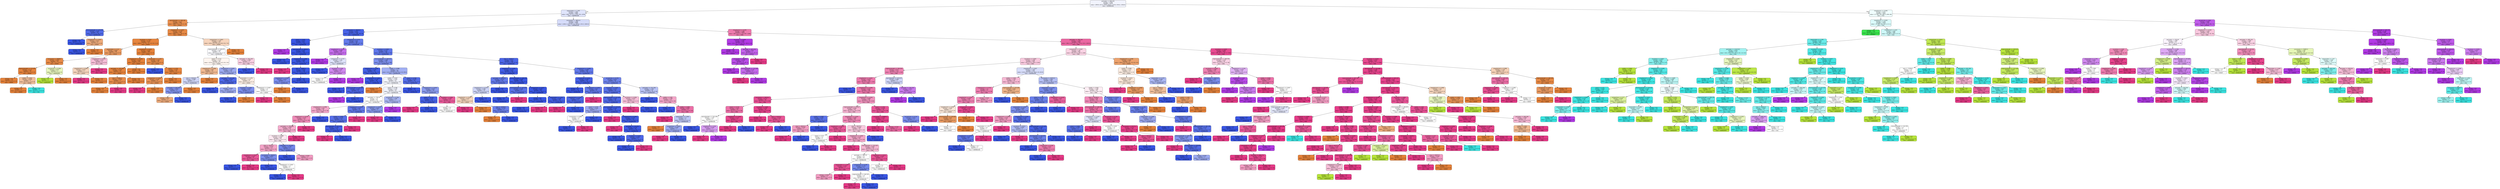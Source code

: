 digraph Tree {
node [shape=box, style="filled, rounded", color="black", fontname="helvetica"] ;
edge [fontname="helvetica"] ;
0 [label="perimeter <= 869.242\nentropy = 2.656\nsamples = 4270\nvalue = [959.0, 657.0, 293.0, 850.0, 1754.0, 934.0, 1358.0]\nclass = DERMASON", fillcolor="#f1f3fd"] ;
1 [label="aspectration <= 1.345\nentropy = 1.802\nsamples = 2664\nvalue = [952, 15, 0, 4, 1754, 235, 1278]\nclass = DERMASON", fillcolor="#dfe4fb"] ;
0 -> 1 [labeldistance=2.5, labelangle=45, headlabel="True"] ;
2 [label="equivdiameter <= 199.538\nentropy = 0.577\nsamples = 600\nvalue = [846, 3, 0, 1, 75, 0, 18]\nclass = SEKER", fillcolor="#e88f4f"] ;
1 -> 2 ;
3 [label="minoraxislength <= 175.036\nentropy = 0.497\nsamples = 40\nvalue = [6, 0, 0, 0, 49, 0, 0]\nclass = DERMASON", fillcolor="#516be8"] ;
2 -> 3 ;
4 [label="entropy = 0.0\nsamples = 34\nvalue = [0, 0, 0, 0, 47, 0, 0]\nclass = DERMASON", fillcolor="#3956e5"] ;
3 -> 4 ;
5 [label="shapefactor4 <= 0.997\nentropy = 0.811\nsamples = 6\nvalue = [6, 0, 0, 0, 2, 0, 0]\nclass = SEKER", fillcolor="#eeab7b"] ;
3 -> 5 ;
6 [label="entropy = 0.0\nsamples = 2\nvalue = [0, 0, 0, 0, 2, 0, 0]\nclass = DERMASON", fillcolor="#3956e5"] ;
5 -> 6 ;
7 [label="entropy = 0.0\nsamples = 4\nvalue = [6, 0, 0, 0, 0, 0, 0]\nclass = SEKER", fillcolor="#e58139"] ;
5 -> 7 ;
8 [label="shapefactor1 <= 0.007\nentropy = 0.378\nsamples = 560\nvalue = [840, 3, 0, 1, 26, 0, 18]\nclass = SEKER", fillcolor="#e68844"] ;
2 -> 8 ;
9 [label="roundness <= 0.921\nentropy = 0.176\nsamples = 517\nvalue = [800.0, 3.0, 0.0, 1.0, 2.0, 0.0, 11.0]\nclass = SEKER", fillcolor="#e6843d"] ;
8 -> 9 ;
10 [label="aspectration <= 1.31\nentropy = 0.863\nsamples = 48\nvalue = [62, 3, 0, 1, 0, 0, 9]\nclass = SEKER", fillcolor="#ea9a60"] ;
9 -> 10 ;
11 [label="convexarea <= 49999.5\nentropy = 0.407\nsamples = 39\nvalue = [56, 3, 0, 1, 0, 0, 0]\nclass = SEKER", fillcolor="#e78a47"] ;
10 -> 11 ;
12 [label="majoraxislength <= 273.587\nentropy = 0.131\nsamples = 36\nvalue = [54, 0, 0, 1, 0, 0, 0]\nclass = SEKER", fillcolor="#e5833d"] ;
11 -> 12 ;
13 [label="entropy = 0.0\nsamples = 33\nvalue = [52, 0, 0, 0, 0, 0, 0]\nclass = SEKER", fillcolor="#e58139"] ;
12 -> 13 ;
14 [label="solidity <= 0.991\nentropy = 0.918\nsamples = 3\nvalue = [2, 0, 0, 1, 0, 0, 0]\nclass = SEKER", fillcolor="#f2c09c"] ;
12 -> 14 ;
15 [label="entropy = 0.0\nsamples = 2\nvalue = [2, 0, 0, 0, 0, 0, 0]\nclass = SEKER", fillcolor="#e58139"] ;
14 -> 15 ;
16 [label="entropy = 0.0\nsamples = 1\nvalue = [0, 0, 0, 1, 0, 0, 0]\nclass = CALI", fillcolor="#39e5e2"] ;
14 -> 16 ;
17 [label="eccentricity <= 0.598\nentropy = 0.971\nsamples = 3\nvalue = [2, 3, 0, 0, 0, 0, 0]\nclass = BARBUNYA", fillcolor="#e7f6bd"] ;
11 -> 17 ;
18 [label="entropy = 0.0\nsamples = 1\nvalue = [0, 3, 0, 0, 0, 0, 0]\nclass = BARBUNYA", fillcolor="#b7e539"] ;
17 -> 18 ;
19 [label="entropy = 0.0\nsamples = 2\nvalue = [2, 0, 0, 0, 0, 0, 0]\nclass = SEKER", fillcolor="#e58139"] ;
17 -> 19 ;
20 [label="shapefactor2 <= 0.002\nentropy = 0.971\nsamples = 9\nvalue = [6, 0, 0, 0, 0, 0, 9]\nclass = SIRA", fillcolor="#f6bdd7"] ;
10 -> 20 ;
21 [label="shapefactor4 <= 0.996\nentropy = 0.971\nsamples = 7\nvalue = [6, 0, 0, 0, 0, 0, 4]\nclass = SEKER", fillcolor="#f6d5bd"] ;
20 -> 21 ;
22 [label="entropy = 0.0\nsamples = 3\nvalue = [0, 0, 0, 0, 0, 0, 4]\nclass = SIRA", fillcolor="#e53986"] ;
21 -> 22 ;
23 [label="entropy = 0.0\nsamples = 4\nvalue = [6, 0, 0, 0, 0, 0, 0]\nclass = SEKER", fillcolor="#e58139"] ;
21 -> 23 ;
24 [label="entropy = 0.0\nsamples = 2\nvalue = [0, 0, 0, 0, 0, 0, 5]\nclass = SIRA", fillcolor="#e53986"] ;
20 -> 24 ;
25 [label="eccentricity <= 0.655\nentropy = 0.054\nsamples = 469\nvalue = [738, 0, 0, 0, 2, 0, 2]\nclass = SEKER", fillcolor="#e5823a"] ;
9 -> 25 ;
26 [label="shapefactor2 <= 0.002\nentropy = 0.015\nsamples = 445\nvalue = [704, 0, 0, 0, 0, 0, 1]\nclass = SEKER", fillcolor="#e58139"] ;
25 -> 26 ;
27 [label="perimeter <= 747.458\nentropy = 0.104\nsamples = 53\nvalue = [72, 0, 0, 0, 0, 0, 1]\nclass = SEKER", fillcolor="#e5833c"] ;
26 -> 27 ;
28 [label="area <= 41863.5\nentropy = 0.414\nsamples = 7\nvalue = [11, 0, 0, 0, 0, 0, 1]\nclass = SEKER", fillcolor="#e78c4b"] ;
27 -> 28 ;
29 [label="entropy = 0.0\nsamples = 6\nvalue = [11, 0, 0, 0, 0, 0, 0]\nclass = SEKER", fillcolor="#e58139"] ;
28 -> 29 ;
30 [label="entropy = 0.0\nsamples = 1\nvalue = [0, 0, 0, 0, 0, 0, 1]\nclass = SIRA", fillcolor="#e53986"] ;
28 -> 30 ;
31 [label="entropy = 0.0\nsamples = 46\nvalue = [61, 0, 0, 0, 0, 0, 0]\nclass = SEKER", fillcolor="#e58139"] ;
27 -> 31 ;
32 [label="entropy = 0.0\nsamples = 392\nvalue = [632, 0, 0, 0, 0, 0, 0]\nclass = SEKER", fillcolor="#e58139"] ;
26 -> 32 ;
33 [label="aspectration <= 1.327\nentropy = 0.48\nsamples = 24\nvalue = [34, 0, 0, 0, 2, 0, 1]\nclass = SEKER", fillcolor="#e78c4a"] ;
25 -> 33 ;
34 [label="entropy = 0.0\nsamples = 1\nvalue = [0, 0, 0, 0, 2, 0, 0]\nclass = DERMASON", fillcolor="#3956e5"] ;
33 -> 34 ;
35 [label="extent <= 0.745\nentropy = 0.187\nsamples = 23\nvalue = [34, 0, 0, 0, 0, 0, 1]\nclass = SEKER", fillcolor="#e6853f"] ;
33 -> 35 ;
36 [label="compactness <= 0.863\nentropy = 0.544\nsamples = 6\nvalue = [7, 0, 0, 0, 0, 0, 1]\nclass = SEKER", fillcolor="#e99355"] ;
35 -> 36 ;
37 [label="entropy = 0.0\nsamples = 1\nvalue = [0, 0, 0, 0, 0, 0, 1]\nclass = SIRA", fillcolor="#e53986"] ;
36 -> 37 ;
38 [label="entropy = 0.0\nsamples = 5\nvalue = [7, 0, 0, 0, 0, 0, 0]\nclass = SEKER", fillcolor="#e58139"] ;
36 -> 38 ;
39 [label="entropy = 0.0\nsamples = 17\nvalue = [27, 0, 0, 0, 0, 0, 0]\nclass = SEKER", fillcolor="#e58139"] ;
35 -> 39 ;
40 [label="compactness <= 0.893\nentropy = 1.325\nsamples = 43\nvalue = [40.0, 0.0, 0.0, 0.0, 24.0, 0.0, 7.0]\nclass = SEKER", fillcolor="#f6d4bc"] ;
8 -> 40 ;
41 [label="majoraxislength <= 249.075\nentropy = 1.427\nsamples = 31\nvalue = [23, 0, 0, 0, 24, 0, 7]\nclass = DERMASON", fillcolor="#f9fafe"] ;
40 -> 41 ;
42 [label="extent <= 0.773\nentropy = 1.277\nsamples = 28\nvalue = [23.0, 0.0, 0.0, 0.0, 21.0, 0.0, 3.0]\nclass = SEKER", fillcolor="#fdf5f0"] ;
41 -> 42 ;
43 [label="shapefactor4 <= 0.998\nentropy = 0.89\nsamples = 14\nvalue = [18, 0, 0, 0, 8, 0, 0]\nclass = SEKER", fillcolor="#f1b991"] ;
42 -> 43 ;
44 [label="area <= 35520.0\nentropy = 0.985\nsamples = 7\nvalue = [6, 0, 0, 0, 8, 0, 0]\nclass = DERMASON", fillcolor="#ced5f8"] ;
43 -> 44 ;
45 [label="perimeter <= 667.922\nentropy = 0.845\nsamples = 6\nvalue = [3, 0, 0, 0, 8, 0, 0]\nclass = DERMASON", fillcolor="#8395ef"] ;
44 -> 45 ;
46 [label="entropy = 0.811\nsamples = 2\nvalue = [3, 0, 0, 0, 1, 0, 0]\nclass = SEKER", fillcolor="#eeab7b"] ;
45 -> 46 ;
47 [label="entropy = 0.0\nsamples = 4\nvalue = [0, 0, 0, 0, 7, 0, 0]\nclass = DERMASON", fillcolor="#3956e5"] ;
45 -> 47 ;
48 [label="entropy = 0.0\nsamples = 1\nvalue = [3, 0, 0, 0, 0, 0, 0]\nclass = SEKER", fillcolor="#e58139"] ;
44 -> 48 ;
49 [label="entropy = 0.0\nsamples = 7\nvalue = [12, 0, 0, 0, 0, 0, 0]\nclass = SEKER", fillcolor="#e58139"] ;
43 -> 49 ;
50 [label="shapefactor2 <= 0.003\nentropy = 1.322\nsamples = 14\nvalue = [5, 0, 0, 0, 13, 0, 3]\nclass = DERMASON", fillcolor="#9caaf2"] ;
42 -> 50 ;
51 [label="perimeter <= 677.448\nentropy = 0.439\nsamples = 6\nvalue = [1, 0, 0, 0, 10, 0, 0]\nclass = DERMASON", fillcolor="#4d67e8"] ;
50 -> 51 ;
52 [label="entropy = 0.0\nsamples = 4\nvalue = [0, 0, 0, 0, 8, 0, 0]\nclass = DERMASON", fillcolor="#3956e5"] ;
51 -> 52 ;
53 [label="entropy = 0.918\nsamples = 2\nvalue = [1, 0, 0, 0, 2, 0, 0]\nclass = DERMASON", fillcolor="#9caaf2"] ;
51 -> 53 ;
54 [label="aspectration <= 1.293\nentropy = 1.571\nsamples = 8\nvalue = [4, 0, 0, 0, 3, 0, 3]\nclass = SEKER", fillcolor="#fbede3"] ;
50 -> 54 ;
55 [label="roundness <= 0.961\nentropy = 0.811\nsamples = 3\nvalue = [1, 0, 0, 0, 3, 0, 0]\nclass = DERMASON", fillcolor="#7b8eee"] ;
54 -> 55 ;
56 [label="entropy = 0.0\nsamples = 2\nvalue = [0, 0, 0, 0, 3, 0, 0]\nclass = DERMASON", fillcolor="#3956e5"] ;
55 -> 56 ;
57 [label="entropy = 0.0\nsamples = 1\nvalue = [1, 0, 0, 0, 0, 0, 0]\nclass = SEKER", fillcolor="#e58139"] ;
55 -> 57 ;
58 [label="shapefactor1 <= 0.007\nentropy = 1.0\nsamples = 5\nvalue = [3, 0, 0, 0, 0, 0, 3]\nclass = SEKER", fillcolor="#ffffff"] ;
54 -> 58 ;
59 [label="entropy = 0.0\nsamples = 2\nvalue = [0, 0, 0, 0, 0, 0, 3]\nclass = SIRA", fillcolor="#e53986"] ;
58 -> 59 ;
60 [label="entropy = 0.0\nsamples = 3\nvalue = [3, 0, 0, 0, 0, 0, 0]\nclass = SEKER", fillcolor="#e58139"] ;
58 -> 60 ;
61 [label="perimeter <= 701.128\nentropy = 0.985\nsamples = 3\nvalue = [0, 0, 0, 0, 3, 0, 4]\nclass = SIRA", fillcolor="#f8cee1"] ;
41 -> 61 ;
62 [label="entropy = 0.0\nsamples = 1\nvalue = [0, 0, 0, 0, 3, 0, 0]\nclass = DERMASON", fillcolor="#3956e5"] ;
61 -> 62 ;
63 [label="entropy = 0.0\nsamples = 2\nvalue = [0, 0, 0, 0, 0, 0, 4]\nclass = SIRA", fillcolor="#e53986"] ;
61 -> 63 ;
64 [label="entropy = 0.0\nsamples = 12\nvalue = [17, 0, 0, 0, 0, 0, 0]\nclass = SEKER", fillcolor="#e58139"] ;
40 -> 64 ;
65 [label="convexarea <= 38912.0\nentropy = 1.496\nsamples = 2064\nvalue = [106.0, 12.0, 0.0, 3.0, 1679.0, 235.0, 1260.0]\nclass = DERMASON", fillcolor="#d6dcfa"] ;
1 -> 65 ;
66 [label="convexarea <= 34018.0\nentropy = 0.447\nsamples = 1036\nvalue = [10, 0, 0, 0, 1506, 28, 74]\nclass = DERMASON", fillcolor="#4762e7"] ;
65 -> 66 ;
67 [label="extent <= 0.645\nentropy = 0.033\nsamples = 671\nvalue = [1, 0, 0, 0, 1045, 1, 1]\nclass = DERMASON", fillcolor="#3a56e5"] ;
66 -> 67 ;
68 [label="entropy = 0.0\nsamples = 1\nvalue = [0, 0, 0, 0, 0, 1, 0]\nclass = HOROZ", fillcolor="#b139e5"] ;
67 -> 68 ;
69 [label="equivdiameter <= 200.81\nentropy = 0.022\nsamples = 670\nvalue = [1, 0, 0, 0, 1045, 0, 1]\nclass = DERMASON", fillcolor="#3956e5"] ;
67 -> 69 ;
70 [label="entropy = 0.0\nsamples = 523\nvalue = [0, 0, 0, 0, 824, 0, 0]\nclass = DERMASON", fillcolor="#3956e5"] ;
69 -> 70 ;
71 [label="shapefactor4 <= 0.986\nentropy = 0.083\nsamples = 147\nvalue = [1, 0, 0, 0, 221, 0, 1]\nclass = DERMASON", fillcolor="#3b58e5"] ;
69 -> 71 ;
72 [label="entropy = 0.0\nsamples = 1\nvalue = [0, 0, 0, 0, 0, 0, 1]\nclass = SIRA", fillcolor="#e53986"] ;
71 -> 72 ;
73 [label="area <= 31683.5\nentropy = 0.042\nsamples = 146\nvalue = [1, 0, 0, 0, 221, 0, 0]\nclass = DERMASON", fillcolor="#3a57e5"] ;
71 -> 73 ;
74 [label="shapefactor4 <= 0.996\nentropy = 0.811\nsamples = 3\nvalue = [1, 0, 0, 0, 3, 0, 0]\nclass = DERMASON", fillcolor="#7b8eee"] ;
73 -> 74 ;
75 [label="entropy = 0.0\nsamples = 1\nvalue = [1, 0, 0, 0, 0, 0, 0]\nclass = SEKER", fillcolor="#e58139"] ;
74 -> 75 ;
76 [label="entropy = 0.0\nsamples = 2\nvalue = [0, 0, 0, 0, 3, 0, 0]\nclass = DERMASON", fillcolor="#3956e5"] ;
74 -> 76 ;
77 [label="entropy = 0.0\nsamples = 143\nvalue = [0, 0, 0, 0, 218, 0, 0]\nclass = DERMASON", fillcolor="#3956e5"] ;
73 -> 77 ;
78 [label="compactness <= 0.76\nentropy = 0.93\nsamples = 365\nvalue = [9, 0, 0, 0, 461, 27, 73]\nclass = DERMASON", fillcolor="#647beb"] ;
66 -> 78 ;
79 [label="shapefactor3 <= 0.563\nentropy = 0.889\nsamples = 20\nvalue = [0, 0, 0, 0, 5, 22, 1]\nclass = HOROZ", fillcolor="#c56dec"] ;
78 -> 79 ;
80 [label="entropy = 0.0\nsamples = 13\nvalue = [0, 0, 0, 0, 0, 18, 0]\nclass = HOROZ", fillcolor="#b139e5"] ;
79 -> 80 ;
81 [label="compactness <= 0.753\nentropy = 1.361\nsamples = 7\nvalue = [0, 0, 0, 0, 5, 4, 1]\nclass = DERMASON", fillcolor="#dee3fb"] ;
79 -> 81 ;
82 [label="entropy = 0.0\nsamples = 2\nvalue = [0, 0, 0, 0, 4, 0, 0]\nclass = DERMASON", fillcolor="#3956e5"] ;
81 -> 82 ;
83 [label="roundness <= 0.84\nentropy = 1.252\nsamples = 5\nvalue = [0, 0, 0, 0, 1, 4, 1]\nclass = HOROZ", fillcolor="#d088ef"] ;
81 -> 83 ;
84 [label="entropy = 1.0\nsamples = 2\nvalue = [0, 0, 0, 0, 1, 0, 1]\nclass = DERMASON", fillcolor="#ffffff"] ;
83 -> 84 ;
85 [label="entropy = 0.0\nsamples = 3\nvalue = [0, 0, 0, 0, 0, 4, 0]\nclass = HOROZ", fillcolor="#b139e5"] ;
83 -> 85 ;
86 [label="roundness <= 0.903\nentropy = 0.757\nsamples = 345\nvalue = [9, 0, 0, 0, 456, 5, 72]\nclass = DERMASON", fillcolor="#5d75ea"] ;
78 -> 86 ;
87 [label="minoraxislength <= 168.353\nentropy = 1.008\nsamples = 137\nvalue = [2, 0, 0, 0, 155, 5, 49]\nclass = DERMASON", fillcolor="#7d90ee"] ;
86 -> 87 ;
88 [label="shapefactor4 <= 0.992\nentropy = 0.283\nsamples = 41\nvalue = [0, 0, 0, 0, 58, 3, 0]\nclass = DERMASON", fillcolor="#435fe6"] ;
87 -> 88 ;
89 [label="entropy = 0.0\nsamples = 1\nvalue = [0, 0, 0, 0, 0, 2, 0]\nclass = HOROZ", fillcolor="#b139e5"] ;
88 -> 89 ;
90 [label="aspectration <= 1.664\nentropy = 0.124\nsamples = 40\nvalue = [0, 0, 0, 0, 58, 1, 0]\nclass = DERMASON", fillcolor="#3c59e5"] ;
88 -> 90 ;
91 [label="entropy = 0.0\nsamples = 32\nvalue = [0, 0, 0, 0, 48, 0, 0]\nclass = DERMASON", fillcolor="#3956e5"] ;
90 -> 91 ;
92 [label="majoraxislength <= 273.283\nentropy = 0.439\nsamples = 8\nvalue = [0, 0, 0, 0, 10, 1, 0]\nclass = DERMASON", fillcolor="#4d67e8"] ;
90 -> 92 ;
93 [label="entropy = 0.0\nsamples = 1\nvalue = [0, 0, 0, 0, 0, 1, 0]\nclass = HOROZ", fillcolor="#b139e5"] ;
92 -> 93 ;
94 [label="entropy = 0.0\nsamples = 7\nvalue = [0, 0, 0, 0, 10, 0, 0]\nclass = DERMASON", fillcolor="#3956e5"] ;
92 -> 94 ;
95 [label="solidity <= 0.988\nentropy = 1.1\nsamples = 96\nvalue = [2.0, 0.0, 0.0, 0.0, 97.0, 2.0, 49.0]\nclass = DERMASON", fillcolor="#a1aff3"] ;
87 -> 95 ;
96 [label="solidity <= 0.947\nentropy = 1.259\nsamples = 55\nvalue = [2, 0, 0, 0, 45, 2, 42]\nclass = DERMASON", fillcolor="#f3f5fd"] ;
95 -> 96 ;
97 [label="entropy = 0.0\nsamples = 1\nvalue = [2, 0, 0, 0, 0, 0, 0]\nclass = SEKER", fillcolor="#e58139"] ;
96 -> 97 ;
98 [label="extent <= 0.788\nentropy = 1.132\nsamples = 54\nvalue = [0, 0, 0, 0, 45, 2, 42]\nclass = DERMASON", fillcolor="#f2f4fd"] ;
96 -> 98 ;
99 [label="perimeter <= 734.14\nentropy = 1.0\nsamples = 47\nvalue = [0, 0, 0, 0, 40, 0, 40]\nclass = DERMASON", fillcolor="#ffffff"] ;
98 -> 99 ;
100 [label="shapefactor4 <= 0.998\nentropy = 0.94\nsamples = 34\nvalue = [0, 0, 0, 0, 20, 0, 36]\nclass = SIRA", fillcolor="#f3a7c9"] ;
99 -> 100 ;
101 [label="shapefactor3 <= 0.678\nentropy = 0.874\nsamples = 31\nvalue = [0, 0, 0, 0, 15, 0, 36]\nclass = SIRA", fillcolor="#f08bb8"] ;
100 -> 101 ;
102 [label="perimeter <= 729.488\nentropy = 0.947\nsamples = 25\nvalue = [0, 0, 0, 0, 15, 0, 26]\nclass = SIRA", fillcolor="#f4abcc"] ;
101 -> 102 ;
103 [label="roundness <= 0.896\nentropy = 0.997\nsamples = 20\nvalue = [0, 0, 0, 0, 15, 0, 17]\nclass = SIRA", fillcolor="#fce8f1"] ;
102 -> 103 ;
104 [label="area <= 35634.5\nentropy = 0.932\nsamples = 15\nvalue = [0, 0, 0, 0, 8, 0, 15]\nclass = SIRA", fillcolor="#f3a3c7"] ;
103 -> 104 ;
105 [label="shapefactor3 <= 0.627\nentropy = 0.567\nsamples = 8\nvalue = [0, 0, 0, 0, 2, 0, 13]\nclass = SIRA", fillcolor="#e95799"] ;
104 -> 105 ;
106 [label="entropy = 0.0\nsamples = 1\nvalue = [0, 0, 0, 0, 2, 0, 0]\nclass = DERMASON", fillcolor="#3956e5"] ;
105 -> 106 ;
107 [label="entropy = 0.0\nsamples = 7\nvalue = [0, 0, 0, 0, 0, 0, 13]\nclass = SIRA", fillcolor="#e53986"] ;
105 -> 107 ;
108 [label="convexarea <= 36628.5\nentropy = 0.811\nsamples = 7\nvalue = [0, 0, 0, 0, 6, 0, 2]\nclass = DERMASON", fillcolor="#7b8eee"] ;
104 -> 108 ;
109 [label="entropy = 0.0\nsamples = 3\nvalue = [0, 0, 0, 0, 4, 0, 0]\nclass = DERMASON", fillcolor="#3956e5"] ;
108 -> 109 ;
110 [label="shapefactor1 <= 0.007\nentropy = 1.0\nsamples = 4\nvalue = [0, 0, 0, 0, 2, 0, 2]\nclass = DERMASON", fillcolor="#ffffff"] ;
108 -> 110 ;
111 [label="entropy = 0.0\nsamples = 2\nvalue = [0, 0, 0, 0, 2, 0, 0]\nclass = DERMASON", fillcolor="#3956e5"] ;
110 -> 111 ;
112 [label="entropy = 0.0\nsamples = 2\nvalue = [0, 0, 0, 0, 0, 0, 2]\nclass = SIRA", fillcolor="#e53986"] ;
110 -> 112 ;
113 [label="perimeter <= 712.642\nentropy = 0.764\nsamples = 5\nvalue = [0, 0, 0, 0, 7, 0, 2]\nclass = DERMASON", fillcolor="#7286ec"] ;
103 -> 113 ;
114 [label="entropy = 0.0\nsamples = 3\nvalue = [0, 0, 0, 0, 6, 0, 0]\nclass = DERMASON", fillcolor="#3956e5"] ;
113 -> 114 ;
115 [label="entropy = 0.918\nsamples = 2\nvalue = [0, 0, 0, 0, 1, 0, 2]\nclass = SIRA", fillcolor="#f29cc2"] ;
113 -> 115 ;
116 [label="entropy = 0.0\nsamples = 5\nvalue = [0, 0, 0, 0, 0, 0, 9]\nclass = SIRA", fillcolor="#e53986"] ;
102 -> 116 ;
117 [label="entropy = 0.0\nsamples = 6\nvalue = [0, 0, 0, 0, 0, 0, 10]\nclass = SIRA", fillcolor="#e53986"] ;
101 -> 117 ;
118 [label="entropy = 0.0\nsamples = 3\nvalue = [0, 0, 0, 0, 5, 0, 0]\nclass = DERMASON", fillcolor="#3956e5"] ;
100 -> 118 ;
119 [label="shapefactor2 <= 0.002\nentropy = 0.65\nsamples = 13\nvalue = [0, 0, 0, 0, 20, 0, 4]\nclass = DERMASON", fillcolor="#6178ea"] ;
99 -> 119 ;
120 [label="solidity <= 0.987\nentropy = 0.559\nsamples = 12\nvalue = [0, 0, 0, 0, 20, 0, 3]\nclass = DERMASON", fillcolor="#576fe9"] ;
119 -> 120 ;
121 [label="equivdiameter <= 217.237\nentropy = 0.276\nsamples = 10\nvalue = [0, 0, 0, 0, 20, 0, 1]\nclass = DERMASON", fillcolor="#435ee6"] ;
120 -> 121 ;
122 [label="entropy = 0.0\nsamples = 1\nvalue = [0, 0, 0, 0, 0, 0, 1]\nclass = SIRA", fillcolor="#e53986"] ;
121 -> 122 ;
123 [label="entropy = 0.0\nsamples = 9\nvalue = [0, 0, 0, 0, 20, 0, 0]\nclass = DERMASON", fillcolor="#3956e5"] ;
121 -> 123 ;
124 [label="entropy = 0.0\nsamples = 2\nvalue = [0, 0, 0, 0, 0, 0, 2]\nclass = SIRA", fillcolor="#e53986"] ;
120 -> 124 ;
125 [label="entropy = 0.0\nsamples = 1\nvalue = [0, 0, 0, 0, 0, 0, 1]\nclass = SIRA", fillcolor="#e53986"] ;
119 -> 125 ;
126 [label="eccentricity <= 0.766\nentropy = 1.436\nsamples = 7\nvalue = [0, 0, 0, 0, 5, 2, 2]\nclass = DERMASON", fillcolor="#aab7f4"] ;
98 -> 126 ;
127 [label="shapefactor2 <= 0.002\nentropy = 0.863\nsamples = 6\nvalue = [0, 0, 0, 0, 5, 0, 2]\nclass = DERMASON", fillcolor="#889aef"] ;
126 -> 127 ;
128 [label="entropy = 0.0\nsamples = 2\nvalue = [0, 0, 0, 0, 0, 0, 2]\nclass = SIRA", fillcolor="#e53986"] ;
127 -> 128 ;
129 [label="entropy = 0.0\nsamples = 4\nvalue = [0, 0, 0, 0, 5, 0, 0]\nclass = DERMASON", fillcolor="#3956e5"] ;
127 -> 129 ;
130 [label="entropy = 0.0\nsamples = 1\nvalue = [0, 0, 0, 0, 0, 2, 0]\nclass = HOROZ", fillcolor="#b139e5"] ;
126 -> 130 ;
131 [label="extent <= 0.768\nentropy = 0.525\nsamples = 41\nvalue = [0, 0, 0, 0, 52, 0, 7]\nclass = DERMASON", fillcolor="#546de8"] ;
95 -> 131 ;
132 [label="entropy = 0.0\nsamples = 23\nvalue = [0, 0, 0, 0, 35, 0, 0]\nclass = DERMASON", fillcolor="#3956e5"] ;
131 -> 132 ;
133 [label="shapefactor3 <= 0.654\nentropy = 0.871\nsamples = 18\nvalue = [0, 0, 0, 0, 17, 0, 7]\nclass = DERMASON", fillcolor="#8b9cf0"] ;
131 -> 133 ;
134 [label="extent <= 0.772\nentropy = 0.323\nsamples = 12\nvalue = [0, 0, 0, 0, 16, 0, 1]\nclass = DERMASON", fillcolor="#4561e7"] ;
133 -> 134 ;
135 [label="entropy = 0.0\nsamples = 1\nvalue = [0, 0, 0, 0, 0, 0, 1]\nclass = SIRA", fillcolor="#e53986"] ;
134 -> 135 ;
136 [label="entropy = 0.0\nsamples = 11\nvalue = [0, 0, 0, 0, 16, 0, 0]\nclass = DERMASON", fillcolor="#3956e5"] ;
134 -> 136 ;
137 [label="roundness <= 0.895\nentropy = 0.592\nsamples = 6\nvalue = [0, 0, 0, 0, 1, 0, 6]\nclass = SIRA", fillcolor="#e95a9a"] ;
133 -> 137 ;
138 [label="entropy = 1.0\nsamples = 2\nvalue = [0, 0, 0, 0, 1, 0, 1]\nclass = DERMASON", fillcolor="#ffffff"] ;
137 -> 138 ;
139 [label="entropy = 0.0\nsamples = 4\nvalue = [0, 0, 0, 0, 0, 0, 5]\nclass = SIRA", fillcolor="#e53986"] ;
137 -> 139 ;
140 [label="area <= 36444.5\nentropy = 0.51\nsamples = 208\nvalue = [7, 0, 0, 0, 301, 0, 23]\nclass = DERMASON", fillcolor="#4c66e8"] ;
86 -> 140 ;
141 [label="shapefactor1 <= 0.007\nentropy = 0.275\nsamples = 124\nvalue = [6, 0, 0, 0, 192, 0, 2]\nclass = DERMASON", fillcolor="#415de6"] ;
140 -> 141 ;
142 [label="perimeter <= 694.071\nentropy = 0.672\nsamples = 22\nvalue = [6, 0, 0, 0, 28, 0, 0]\nclass = DERMASON", fillcolor="#637aeb"] ;
141 -> 142 ;
143 [label="shapefactor3 <= 0.732\nentropy = 0.985\nsamples = 10\nvalue = [6, 0, 0, 0, 8, 0, 0]\nclass = DERMASON", fillcolor="#ced5f8"] ;
142 -> 143 ;
144 [label="shapefactor1 <= 0.007\nentropy = 0.971\nsamples = 7\nvalue = [6, 0, 0, 0, 4, 0, 0]\nclass = SEKER", fillcolor="#f6d5bd"] ;
143 -> 144 ;
145 [label="entropy = 0.0\nsamples = 2\nvalue = [5, 0, 0, 0, 0, 0, 0]\nclass = SEKER", fillcolor="#e58139"] ;
144 -> 145 ;
146 [label="area <= 34744.5\nentropy = 0.722\nsamples = 5\nvalue = [1, 0, 0, 0, 4, 0, 0]\nclass = DERMASON", fillcolor="#6a80ec"] ;
144 -> 146 ;
147 [label="entropy = 0.0\nsamples = 1\nvalue = [1, 0, 0, 0, 0, 0, 0]\nclass = SEKER", fillcolor="#e58139"] ;
146 -> 147 ;
148 [label="entropy = 0.0\nsamples = 4\nvalue = [0, 0, 0, 0, 4, 0, 0]\nclass = DERMASON", fillcolor="#3956e5"] ;
146 -> 148 ;
149 [label="entropy = 0.0\nsamples = 3\nvalue = [0, 0, 0, 0, 4, 0, 0]\nclass = DERMASON", fillcolor="#3956e5"] ;
143 -> 149 ;
150 [label="entropy = 0.0\nsamples = 12\nvalue = [0, 0, 0, 0, 20, 0, 0]\nclass = DERMASON", fillcolor="#3956e5"] ;
142 -> 150 ;
151 [label="minoraxislength <= 168.218\nentropy = 0.094\nsamples = 102\nvalue = [0, 0, 0, 0, 164, 0, 2]\nclass = DERMASON", fillcolor="#3b58e5"] ;
141 -> 151 ;
152 [label="minoraxislength <= 167.859\nentropy = 0.592\nsamples = 7\nvalue = [0, 0, 0, 0, 6, 0, 1]\nclass = DERMASON", fillcolor="#5a72e9"] ;
151 -> 152 ;
153 [label="entropy = 0.0\nsamples = 6\nvalue = [0, 0, 0, 0, 6, 0, 0]\nclass = DERMASON", fillcolor="#3956e5"] ;
152 -> 153 ;
154 [label="entropy = 0.0\nsamples = 1\nvalue = [0, 0, 0, 0, 0, 0, 1]\nclass = SIRA", fillcolor="#e53986"] ;
152 -> 154 ;
155 [label="compactness <= 0.837\nentropy = 0.055\nsamples = 95\nvalue = [0, 0, 0, 0, 158, 0, 1]\nclass = DERMASON", fillcolor="#3a57e5"] ;
151 -> 155 ;
156 [label="entropy = 0.0\nsamples = 79\nvalue = [0, 0, 0, 0, 139, 0, 0]\nclass = DERMASON", fillcolor="#3956e5"] ;
155 -> 156 ;
157 [label="aspectration <= 1.423\nentropy = 0.286\nsamples = 16\nvalue = [0, 0, 0, 0, 19, 0, 1]\nclass = DERMASON", fillcolor="#435fe6"] ;
155 -> 157 ;
158 [label="entropy = 0.0\nsamples = 15\nvalue = [0, 0, 0, 0, 19, 0, 0]\nclass = DERMASON", fillcolor="#3956e5"] ;
157 -> 158 ;
159 [label="entropy = 0.0\nsamples = 1\nvalue = [0, 0, 0, 0, 0, 0, 1]\nclass = SIRA", fillcolor="#e53986"] ;
157 -> 159 ;
160 [label="shapefactor3 <= 0.669\nentropy = 0.698\nsamples = 84\nvalue = [1, 0, 0, 0, 109, 0, 21]\nclass = DERMASON", fillcolor="#6178ea"] ;
140 -> 160 ;
161 [label="eccentricity <= 0.761\nentropy = 0.297\nsamples = 22\nvalue = [0, 0, 0, 0, 36, 0, 2]\nclass = DERMASON", fillcolor="#445fe6"] ;
160 -> 161 ;
162 [label="entropy = 0.0\nsamples = 14\nvalue = [0, 0, 0, 0, 26, 0, 0]\nclass = DERMASON", fillcolor="#3956e5"] ;
161 -> 162 ;
163 [label="shapefactor2 <= 0.002\nentropy = 0.65\nsamples = 8\nvalue = [0, 0, 0, 0, 10, 0, 2]\nclass = DERMASON", fillcolor="#6178ea"] ;
161 -> 163 ;
164 [label="shapefactor4 <= 0.997\nentropy = 0.439\nsamples = 7\nvalue = [0, 0, 0, 0, 10, 0, 1]\nclass = DERMASON", fillcolor="#4d67e8"] ;
163 -> 164 ;
165 [label="entropy = 0.0\nsamples = 1\nvalue = [0, 0, 0, 0, 0, 0, 1]\nclass = SIRA", fillcolor="#e53986"] ;
164 -> 165 ;
166 [label="entropy = 0.0\nsamples = 6\nvalue = [0, 0, 0, 0, 10, 0, 0]\nclass = DERMASON", fillcolor="#3956e5"] ;
164 -> 166 ;
167 [label="entropy = 0.0\nsamples = 1\nvalue = [0, 0, 0, 0, 0, 0, 1]\nclass = SIRA", fillcolor="#e53986"] ;
163 -> 167 ;
168 [label="eccentricity <= 0.729\nentropy = 0.813\nsamples = 62\nvalue = [1, 0, 0, 0, 73, 0, 19]\nclass = DERMASON", fillcolor="#6f84ec"] ;
160 -> 168 ;
169 [label="roundness <= 0.943\nentropy = 0.575\nsamples = 43\nvalue = [0, 0, 0, 0, 57, 0, 9]\nclass = DERMASON", fillcolor="#5871e9"] ;
168 -> 169 ;
170 [label="majoraxislength <= 257.097\nentropy = 0.464\nsamples = 39\nvalue = [0, 0, 0, 0, 55, 0, 6]\nclass = DERMASON", fillcolor="#4f68e8"] ;
169 -> 170 ;
171 [label="extent <= 0.797\nentropy = 0.918\nsamples = 7\nvalue = [0, 0, 0, 0, 6, 0, 3]\nclass = DERMASON", fillcolor="#9caaf2"] ;
170 -> 171 ;
172 [label="eccentricity <= 0.682\nentropy = 1.0\nsamples = 5\nvalue = [0, 0, 0, 0, 3, 0, 3]\nclass = DERMASON", fillcolor="#ffffff"] ;
171 -> 172 ;
173 [label="entropy = 0.0\nsamples = 3\nvalue = [0, 0, 0, 0, 3, 0, 0]\nclass = DERMASON", fillcolor="#3956e5"] ;
172 -> 173 ;
174 [label="entropy = 0.0\nsamples = 2\nvalue = [0, 0, 0, 0, 0, 0, 3]\nclass = SIRA", fillcolor="#e53986"] ;
172 -> 174 ;
175 [label="entropy = 0.0\nsamples = 2\nvalue = [0, 0, 0, 0, 3, 0, 0]\nclass = DERMASON", fillcolor="#3956e5"] ;
171 -> 175 ;
176 [label="minoraxislength <= 179.097\nentropy = 0.318\nsamples = 32\nvalue = [0, 0, 0, 0, 49, 0, 3]\nclass = DERMASON", fillcolor="#4560e7"] ;
170 -> 176 ;
177 [label="entropy = 0.0\nsamples = 1\nvalue = [0, 0, 0, 0, 0, 0, 1]\nclass = SIRA", fillcolor="#e53986"] ;
176 -> 177 ;
178 [label="shapefactor4 <= 0.994\nentropy = 0.239\nsamples = 31\nvalue = [0, 0, 0, 0, 49, 0, 2]\nclass = DERMASON", fillcolor="#415de6"] ;
176 -> 178 ;
179 [label="entropy = 0.0\nsamples = 1\nvalue = [0, 0, 0, 0, 0, 0, 1]\nclass = SIRA", fillcolor="#e53986"] ;
178 -> 179 ;
180 [label="perimeter <= 723.953\nentropy = 0.141\nsamples = 30\nvalue = [0, 0, 0, 0, 49, 0, 1]\nclass = DERMASON", fillcolor="#3d59e6"] ;
178 -> 180 ;
181 [label="entropy = 0.0\nsamples = 25\nvalue = [0, 0, 0, 0, 39, 0, 0]\nclass = DERMASON", fillcolor="#3956e5"] ;
180 -> 181 ;
182 [label="roundness <= 0.919\nentropy = 0.439\nsamples = 5\nvalue = [0, 0, 0, 0, 10, 0, 1]\nclass = DERMASON", fillcolor="#4d67e8"] ;
180 -> 182 ;
183 [label="entropy = 0.0\nsamples = 4\nvalue = [0, 0, 0, 0, 10, 0, 0]\nclass = DERMASON", fillcolor="#3956e5"] ;
182 -> 183 ;
184 [label="entropy = 0.0\nsamples = 1\nvalue = [0, 0, 0, 0, 0, 0, 1]\nclass = SIRA", fillcolor="#e53986"] ;
182 -> 184 ;
185 [label="roundness <= 0.946\nentropy = 0.971\nsamples = 4\nvalue = [0, 0, 0, 0, 2, 0, 3]\nclass = SIRA", fillcolor="#f6bdd7"] ;
169 -> 185 ;
186 [label="entropy = 0.0\nsamples = 2\nvalue = [0, 0, 0, 0, 0, 0, 3]\nclass = SIRA", fillcolor="#e53986"] ;
185 -> 186 ;
187 [label="entropy = 0.0\nsamples = 2\nvalue = [0, 0, 0, 0, 2, 0, 0]\nclass = DERMASON", fillcolor="#3956e5"] ;
185 -> 187 ;
188 [label="perimeter <= 712.728\nentropy = 1.154\nsamples = 19\nvalue = [1, 0, 0, 0, 16, 0, 10]\nclass = DERMASON", fillcolor="#b9c3f6"] ;
168 -> 188 ;
189 [label="entropy = 0.0\nsamples = 7\nvalue = [0, 0, 0, 0, 11, 0, 0]\nclass = DERMASON", fillcolor="#3956e5"] ;
188 -> 189 ;
190 [label="solidity <= 0.99\nentropy = 1.198\nsamples = 12\nvalue = [1, 0, 0, 0, 5, 0, 10]\nclass = SIRA", fillcolor="#f3a5c8"] ;
188 -> 190 ;
191 [label="entropy = 0.0\nsamples = 3\nvalue = [0, 0, 0, 0, 3, 0, 0]\nclass = DERMASON", fillcolor="#3956e5"] ;
190 -> 191 ;
192 [label="solidity <= 0.991\nentropy = 0.991\nsamples = 9\nvalue = [1, 0, 0, 0, 2, 0, 10]\nclass = SIRA", fillcolor="#ec6fa7"] ;
190 -> 192 ;
193 [label="entropy = 0.0\nsamples = 5\nvalue = [0, 0, 0, 0, 0, 0, 9]\nclass = SIRA", fillcolor="#e53986"] ;
192 -> 193 ;
194 [label="aspectration <= 1.464\nentropy = 1.5\nsamples = 4\nvalue = [1, 0, 0, 0, 2, 0, 1]\nclass = DERMASON", fillcolor="#bdc7f6"] ;
192 -> 194 ;
195 [label="entropy = 0.0\nsamples = 1\nvalue = [1, 0, 0, 0, 0, 0, 0]\nclass = SEKER", fillcolor="#e58139"] ;
194 -> 195 ;
196 [label="compactness <= 0.821\nentropy = 0.918\nsamples = 3\nvalue = [0, 0, 0, 0, 2, 0, 1]\nclass = DERMASON", fillcolor="#9caaf2"] ;
194 -> 196 ;
197 [label="entropy = 0.0\nsamples = 1\nvalue = [0, 0, 0, 0, 0, 0, 1]\nclass = SIRA", fillcolor="#e53986"] ;
196 -> 197 ;
198 [label="entropy = 0.0\nsamples = 2\nvalue = [0, 0, 0, 0, 2, 0, 0]\nclass = DERMASON", fillcolor="#3956e5"] ;
196 -> 198 ;
199 [label="shapefactor3 <= 0.545\nentropy = 1.368\nsamples = 1028\nvalue = [96, 12, 0, 3, 173, 207, 1186]\nclass = SIRA", fillcolor="#ee7bae"] ;
65 -> 199 ;
200 [label="roundness <= 0.839\nentropy = 0.085\nsamples = 110\nvalue = [0.0, 0.0, 0.0, 0.0, 0.0, 185.0, 2.0]\nclass = HOROZ", fillcolor="#b23be5"] ;
199 -> 200 ;
201 [label="entropy = 0.0\nsamples = 103\nvalue = [0, 0, 0, 0, 0, 175, 0]\nclass = HOROZ", fillcolor="#b139e5"] ;
200 -> 201 ;
202 [label="perimeter <= 827.433\nentropy = 0.65\nsamples = 7\nvalue = [0, 0, 0, 0, 0, 10, 2]\nclass = HOROZ", fillcolor="#c161ea"] ;
200 -> 202 ;
203 [label="convexarea <= 42206.0\nentropy = 0.439\nsamples = 6\nvalue = [0, 0, 0, 0, 0, 10, 1]\nclass = HOROZ", fillcolor="#b94de8"] ;
202 -> 203 ;
204 [label="entropy = 0.0\nsamples = 2\nvalue = [0, 0, 0, 0, 0, 6, 0]\nclass = HOROZ", fillcolor="#b139e5"] ;
203 -> 204 ;
205 [label="minoraxislength <= 172.598\nentropy = 0.722\nsamples = 4\nvalue = [0, 0, 0, 0, 0, 4, 1]\nclass = HOROZ", fillcolor="#c46aec"] ;
203 -> 205 ;
206 [label="entropy = 0.0\nsamples = 1\nvalue = [0, 0, 0, 0, 0, 0, 1]\nclass = SIRA", fillcolor="#e53986"] ;
205 -> 206 ;
207 [label="entropy = 0.0\nsamples = 3\nvalue = [0, 0, 0, 0, 0, 4, 0]\nclass = HOROZ", fillcolor="#b139e5"] ;
205 -> 207 ;
208 [label="entropy = 0.0\nsamples = 1\nvalue = [0, 0, 0, 0, 0, 0, 1]\nclass = SIRA", fillcolor="#e53986"] ;
202 -> 208 ;
209 [label="perimeter <= 766.318\nentropy = 1.043\nsamples = 918\nvalue = [96.0, 12.0, 0.0, 3.0, 173.0, 22.0, 1184.0]\nclass = SIRA", fillcolor="#eb67a2"] ;
199 -> 209 ;
210 [label="compactness <= 0.847\nentropy = 1.46\nsamples = 265\nvalue = [52, 0, 0, 0, 163, 5, 228]\nclass = SIRA", fillcolor="#f9d2e3"] ;
209 -> 210 ;
211 [label="roundness <= 0.903\nentropy = 1.246\nsamples = 238\nvalue = [14, 0, 0, 0, 156, 5, 224]\nclass = SIRA", fillcolor="#f8c8dd"] ;
210 -> 211 ;
212 [label="majoraxislength <= 295.016\nentropy = 0.977\nsamples = 114\nvalue = [0, 0, 0, 0, 50, 5, 142]\nclass = SIRA", fillcolor="#ef83b3"] ;
211 -> 212 ;
213 [label="shapefactor1 <= 0.007\nentropy = 0.879\nsamples = 109\nvalue = [0, 0, 0, 0, 46, 2, 142]\nclass = SIRA", fillcolor="#ee7bae"] ;
212 -> 213 ;
214 [label="entropy = 0.0\nsamples = 3\nvalue = [0, 0, 0, 0, 4, 0, 0]\nclass = DERMASON", fillcolor="#3956e5"] ;
213 -> 214 ;
215 [label="shapefactor4 <= 0.995\nentropy = 0.852\nsamples = 106\nvalue = [0, 0, 0, 0, 42, 2, 142]\nclass = SIRA", fillcolor="#ed76ab"] ;
213 -> 215 ;
216 [label="convexarea <= 40418.5\nentropy = 0.573\nsamples = 36\nvalue = [0, 0, 0, 0, 5, 2, 60]\nclass = SIRA", fillcolor="#e84f94"] ;
215 -> 216 ;
217 [label="extent <= 0.719\nentropy = 1.023\nsamples = 12\nvalue = [0, 0, 0, 0, 3, 2, 16]\nclass = SIRA", fillcolor="#ec70a8"] ;
216 -> 217 ;
218 [label="equivdiameter <= 222.199\nentropy = 1.522\nsamples = 5\nvalue = [0, 0, 0, 0, 2, 2, 1]\nclass = DERMASON", fillcolor="#ffffff"] ;
217 -> 218 ;
219 [label="entropy = 0.0\nsamples = 2\nvalue = [0, 0, 0, 0, 2, 0, 0]\nclass = DERMASON", fillcolor="#3956e5"] ;
218 -> 219 ;
220 [label="shapefactor4 <= 0.99\nentropy = 0.918\nsamples = 3\nvalue = [0, 0, 0, 0, 0, 2, 1]\nclass = HOROZ", fillcolor="#d89cf2"] ;
218 -> 220 ;
221 [label="entropy = 0.0\nsamples = 1\nvalue = [0, 0, 0, 0, 0, 0, 1]\nclass = SIRA", fillcolor="#e53986"] ;
220 -> 221 ;
222 [label="entropy = 0.0\nsamples = 2\nvalue = [0, 0, 0, 0, 0, 2, 0]\nclass = HOROZ", fillcolor="#b139e5"] ;
220 -> 222 ;
223 [label="shapefactor2 <= 0.002\nentropy = 0.337\nsamples = 7\nvalue = [0, 0, 0, 0, 1, 0, 15]\nclass = SIRA", fillcolor="#e7468e"] ;
217 -> 223 ;
224 [label="entropy = 0.0\nsamples = 6\nvalue = [0, 0, 0, 0, 0, 0, 15]\nclass = SIRA", fillcolor="#e53986"] ;
223 -> 224 ;
225 [label="entropy = 0.0\nsamples = 1\nvalue = [0, 0, 0, 0, 1, 0, 0]\nclass = DERMASON", fillcolor="#3956e5"] ;
223 -> 225 ;
226 [label="roundness <= 0.891\nentropy = 0.258\nsamples = 24\nvalue = [0, 0, 0, 0, 2, 0, 44]\nclass = SIRA", fillcolor="#e6428c"] ;
216 -> 226 ;
227 [label="entropy = 0.0\nsamples = 15\nvalue = [0, 0, 0, 0, 0, 0, 30]\nclass = SIRA", fillcolor="#e53986"] ;
226 -> 227 ;
228 [label="area <= 41433.5\nentropy = 0.544\nsamples = 9\nvalue = [0, 0, 0, 0, 2, 0, 14]\nclass = SIRA", fillcolor="#e95597"] ;
226 -> 228 ;
229 [label="entropy = 0.0\nsamples = 7\nvalue = [0, 0, 0, 0, 0, 0, 14]\nclass = SIRA", fillcolor="#e53986"] ;
228 -> 229 ;
230 [label="entropy = 0.0\nsamples = 2\nvalue = [0, 0, 0, 0, 2, 0, 0]\nclass = DERMASON", fillcolor="#3956e5"] ;
228 -> 230 ;
231 [label="shapefactor2 <= 0.002\nentropy = 0.894\nsamples = 70\nvalue = [0, 0, 0, 0, 37, 0, 82]\nclass = SIRA", fillcolor="#f192bd"] ;
215 -> 231 ;
232 [label="majoraxislength <= 278.07\nentropy = 0.958\nsamples = 54\nvalue = [0, 0, 0, 0, 33, 0, 54]\nclass = SIRA", fillcolor="#f5b2d0"] ;
231 -> 232 ;
233 [label="solidity <= 0.987\nentropy = 0.592\nsamples = 8\nvalue = [0, 0, 0, 0, 12, 0, 2]\nclass = DERMASON", fillcolor="#5a72e9"] ;
232 -> 233 ;
234 [label="area <= 39215.0\nentropy = 0.918\nsamples = 3\nvalue = [0, 0, 0, 0, 1, 0, 2]\nclass = SIRA", fillcolor="#f29cc2"] ;
233 -> 234 ;
235 [label="entropy = 0.0\nsamples = 2\nvalue = [0, 0, 0, 0, 0, 0, 2]\nclass = SIRA", fillcolor="#e53986"] ;
234 -> 235 ;
236 [label="entropy = 0.0\nsamples = 1\nvalue = [0, 0, 0, 0, 1, 0, 0]\nclass = DERMASON", fillcolor="#3956e5"] ;
234 -> 236 ;
237 [label="entropy = 0.0\nsamples = 5\nvalue = [0, 0, 0, 0, 11, 0, 0]\nclass = DERMASON", fillcolor="#3956e5"] ;
233 -> 237 ;
238 [label="shapefactor1 <= 0.007\nentropy = 0.866\nsamples = 46\nvalue = [0, 0, 0, 0, 21, 0, 52]\nclass = SIRA", fillcolor="#f089b7"] ;
232 -> 238 ;
239 [label="shapefactor1 <= 0.007\nentropy = 0.592\nsamples = 21\nvalue = [0, 0, 0, 0, 5, 0, 30]\nclass = SIRA", fillcolor="#e95a9a"] ;
238 -> 239 ;
240 [label="extent <= 0.74\nentropy = 1.0\nsamples = 5\nvalue = [0, 0, 0, 0, 5, 0, 5]\nclass = DERMASON", fillcolor="#ffffff"] ;
239 -> 240 ;
241 [label="entropy = 0.0\nsamples = 2\nvalue = [0, 0, 0, 0, 5, 0, 0]\nclass = DERMASON", fillcolor="#3956e5"] ;
240 -> 241 ;
242 [label="entropy = 0.0\nsamples = 3\nvalue = [0, 0, 0, 0, 0, 0, 5]\nclass = SIRA", fillcolor="#e53986"] ;
240 -> 242 ;
243 [label="entropy = 0.0\nsamples = 16\nvalue = [0, 0, 0, 0, 0, 0, 25]\nclass = SIRA", fillcolor="#e53986"] ;
239 -> 243 ;
244 [label="area <= 40275.0\nentropy = 0.982\nsamples = 25\nvalue = [0, 0, 0, 0, 16, 0, 22]\nclass = SIRA", fillcolor="#f8c9de"] ;
238 -> 244 ;
245 [label="shapefactor2 <= 0.002\nentropy = 0.937\nsamples = 22\nvalue = [0, 0, 0, 0, 12, 0, 22]\nclass = SIRA", fillcolor="#f3a5c8"] ;
244 -> 245 ;
246 [label="entropy = 0.0\nsamples = 3\nvalue = [0, 0, 0, 0, 0, 0, 3]\nclass = SIRA", fillcolor="#e53986"] ;
245 -> 246 ;
247 [label="equivdiameter <= 224.509\nentropy = 0.963\nsamples = 19\nvalue = [0, 0, 0, 0, 12, 0, 19]\nclass = SIRA", fillcolor="#f5b6d2"] ;
245 -> 247 ;
248 [label="perimeter <= 748.715\nentropy = 1.0\nsamples = 14\nvalue = [0, 0, 0, 0, 11, 0, 11]\nclass = DERMASON", fillcolor="#ffffff"] ;
247 -> 248 ;
249 [label="aspectration <= 1.562\nentropy = 0.503\nsamples = 5\nvalue = [0, 0, 0, 0, 1, 0, 8]\nclass = SIRA", fillcolor="#e85295"] ;
248 -> 249 ;
250 [label="entropy = 0.918\nsamples = 2\nvalue = [0, 0, 0, 0, 1, 0, 2]\nclass = SIRA", fillcolor="#f29cc2"] ;
249 -> 250 ;
251 [label="entropy = 0.0\nsamples = 3\nvalue = [0, 0, 0, 0, 0, 0, 6]\nclass = SIRA", fillcolor="#e53986"] ;
249 -> 251 ;
252 [label="compactness <= 0.781\nentropy = 0.779\nsamples = 9\nvalue = [0, 0, 0, 0, 10, 0, 3]\nclass = DERMASON", fillcolor="#7489ed"] ;
248 -> 252 ;
253 [label="majoraxislength <= 287.972\nentropy = 1.0\nsamples = 4\nvalue = [0, 0, 0, 0, 3, 0, 3]\nclass = DERMASON", fillcolor="#ffffff"] ;
252 -> 253 ;
254 [label="entropy = 0.0\nsamples = 2\nvalue = [0, 0, 0, 0, 0, 0, 3]\nclass = SIRA", fillcolor="#e53986"] ;
253 -> 254 ;
255 [label="entropy = 0.0\nsamples = 2\nvalue = [0, 0, 0, 0, 3, 0, 0]\nclass = DERMASON", fillcolor="#3956e5"] ;
253 -> 255 ;
256 [label="entropy = 0.0\nsamples = 5\nvalue = [0, 0, 0, 0, 7, 0, 0]\nclass = DERMASON", fillcolor="#3956e5"] ;
252 -> 256 ;
257 [label="shapefactor3 <= 0.612\nentropy = 0.503\nsamples = 5\nvalue = [0, 0, 0, 0, 1, 0, 8]\nclass = SIRA", fillcolor="#e85295"] ;
247 -> 257 ;
258 [label="entropy = 1.0\nsamples = 2\nvalue = [0, 0, 0, 0, 1, 0, 1]\nclass = DERMASON", fillcolor="#ffffff"] ;
257 -> 258 ;
259 [label="entropy = 0.0\nsamples = 3\nvalue = [0, 0, 0, 0, 0, 0, 7]\nclass = SIRA", fillcolor="#e53986"] ;
257 -> 259 ;
260 [label="entropy = 0.0\nsamples = 3\nvalue = [0, 0, 0, 0, 4, 0, 0]\nclass = DERMASON", fillcolor="#3956e5"] ;
244 -> 260 ;
261 [label="extent <= 0.793\nentropy = 0.544\nsamples = 16\nvalue = [0, 0, 0, 0, 4, 0, 28]\nclass = SIRA", fillcolor="#e95597"] ;
231 -> 261 ;
262 [label="convexarea <= 40980.5\nentropy = 0.222\nsamples = 13\nvalue = [0, 0, 0, 0, 1, 0, 27]\nclass = SIRA", fillcolor="#e6408a"] ;
261 -> 262 ;
263 [label="entropy = 0.0\nsamples = 11\nvalue = [0, 0, 0, 0, 0, 0, 23]\nclass = SIRA", fillcolor="#e53986"] ;
262 -> 263 ;
264 [label="entropy = 0.722\nsamples = 2\nvalue = [0, 0, 0, 0, 1, 0, 4]\nclass = SIRA", fillcolor="#ec6aa4"] ;
262 -> 264 ;
265 [label="eccentricity <= 0.722\nentropy = 0.811\nsamples = 3\nvalue = [0, 0, 0, 0, 3, 0, 1]\nclass = DERMASON", fillcolor="#7b8eee"] ;
261 -> 265 ;
266 [label="entropy = 0.0\nsamples = 1\nvalue = [0, 0, 0, 0, 0, 0, 1]\nclass = SIRA", fillcolor="#e53986"] ;
265 -> 266 ;
267 [label="entropy = 0.0\nsamples = 2\nvalue = [0, 0, 0, 0, 3, 0, 0]\nclass = DERMASON", fillcolor="#3956e5"] ;
265 -> 267 ;
268 [label="equivdiameter <= 223.675\nentropy = 0.985\nsamples = 5\nvalue = [0, 0, 0, 0, 4, 3, 0]\nclass = DERMASON", fillcolor="#ced5f8"] ;
212 -> 268 ;
269 [label="entropy = 0.0\nsamples = 2\nvalue = [0, 0, 0, 0, 3, 0, 0]\nclass = DERMASON", fillcolor="#3956e5"] ;
268 -> 269 ;
270 [label="perimeter <= 765.254\nentropy = 0.811\nsamples = 3\nvalue = [0, 0, 0, 0, 1, 3, 0]\nclass = HOROZ", fillcolor="#cb7bee"] ;
268 -> 270 ;
271 [label="entropy = 0.0\nsamples = 2\nvalue = [0, 0, 0, 0, 0, 3, 0]\nclass = HOROZ", fillcolor="#b139e5"] ;
270 -> 271 ;
272 [label="entropy = 0.0\nsamples = 1\nvalue = [0, 0, 0, 0, 1, 0, 0]\nclass = DERMASON", fillcolor="#3956e5"] ;
270 -> 272 ;
273 [label="shapefactor1 <= 0.007\nentropy = 1.283\nsamples = 124\nvalue = [14.0, 0.0, 0.0, 0.0, 106.0, 0.0, 82.0]\nclass = DERMASON", fillcolor="#d7ddfa"] ;
211 -> 273 ;
274 [label="solidity <= 0.991\nentropy = 1.301\nsamples = 22\nvalue = [11, 0, 0, 0, 3, 0, 19]\nclass = SIRA", fillcolor="#f6b7d3"] ;
273 -> 274 ;
275 [label="shapefactor3 <= 0.716\nentropy = 1.0\nsamples = 17\nvalue = [6, 0, 0, 0, 1, 0, 19]\nclass = SIRA", fillcolor="#ee7eb0"] ;
274 -> 275 ;
276 [label="shapefactor1 <= 0.007\nentropy = 0.828\nsamples = 15\nvalue = [6, 0, 0, 0, 0, 0, 17]\nclass = SIRA", fillcolor="#ee7fb1"] ;
275 -> 276 ;
277 [label="shapefactor4 <= 0.997\nentropy = 0.991\nsamples = 7\nvalue = [5, 0, 0, 0, 0, 0, 4]\nclass = SEKER", fillcolor="#fae6d7"] ;
276 -> 277 ;
278 [label="entropy = 0.0\nsamples = 2\nvalue = [0, 0, 0, 0, 0, 0, 3]\nclass = SIRA", fillcolor="#e53986"] ;
277 -> 278 ;
279 [label="minoraxislength <= 193.862\nentropy = 0.65\nsamples = 5\nvalue = [5, 0, 0, 0, 0, 0, 1]\nclass = SEKER", fillcolor="#ea9a61"] ;
277 -> 279 ;
280 [label="entropy = 1.0\nsamples = 2\nvalue = [1, 0, 0, 0, 0, 0, 1]\nclass = SEKER", fillcolor="#ffffff"] ;
279 -> 280 ;
281 [label="entropy = 0.0\nsamples = 3\nvalue = [4, 0, 0, 0, 0, 0, 0]\nclass = SEKER", fillcolor="#e58139"] ;
279 -> 281 ;
282 [label="compactness <= 0.825\nentropy = 0.371\nsamples = 8\nvalue = [1, 0, 0, 0, 0, 0, 13]\nclass = SIRA", fillcolor="#e7488f"] ;
276 -> 282 ;
283 [label="entropy = 0.0\nsamples = 1\nvalue = [1, 0, 0, 0, 0, 0, 0]\nclass = SEKER", fillcolor="#e58139"] ;
282 -> 283 ;
284 [label="entropy = 0.0\nsamples = 7\nvalue = [0, 0, 0, 0, 0, 0, 13]\nclass = SIRA", fillcolor="#e53986"] ;
282 -> 284 ;
285 [label="entropy = 0.918\nsamples = 2\nvalue = [0, 0, 0, 0, 1, 0, 2]\nclass = SIRA", fillcolor="#f29cc2"] ;
275 -> 285 ;
286 [label="majoraxislength <= 275.446\nentropy = 0.863\nsamples = 5\nvalue = [5, 0, 0, 0, 2, 0, 0]\nclass = SEKER", fillcolor="#efb388"] ;
274 -> 286 ;
287 [label="entropy = 0.0\nsamples = 1\nvalue = [0, 0, 0, 0, 2, 0, 0]\nclass = DERMASON", fillcolor="#3956e5"] ;
286 -> 287 ;
288 [label="entropy = 0.0\nsamples = 4\nvalue = [5, 0, 0, 0, 0, 0, 0]\nclass = SEKER", fillcolor="#e58139"] ;
286 -> 288 ;
289 [label="convexarea <= 40793.0\nentropy = 1.069\nsamples = 102\nvalue = [3, 0, 0, 0, 103, 0, 63]\nclass = DERMASON", fillcolor="#b4bff5"] ;
273 -> 289 ;
290 [label="aspectration <= 1.552\nentropy = 0.802\nsamples = 53\nvalue = [0, 0, 0, 0, 65, 0, 21]\nclass = DERMASON", fillcolor="#798ded"] ;
289 -> 290 ;
291 [label="extent <= 0.796\nentropy = 0.722\nsamples = 50\nvalue = [0, 0, 0, 0, 64, 0, 16]\nclass = DERMASON", fillcolor="#6a80ec"] ;
290 -> 291 ;
292 [label="aspectration <= 1.444\nentropy = 0.818\nsamples = 43\nvalue = [0, 0, 0, 0, 47, 0, 16]\nclass = DERMASON", fillcolor="#7c90ee"] ;
291 -> 292 ;
293 [label="shapefactor4 <= 0.998\nentropy = 0.918\nsamples = 10\nvalue = [0, 0, 0, 0, 5, 0, 10]\nclass = SIRA", fillcolor="#f29cc2"] ;
292 -> 293 ;
294 [label="aspectration <= 1.43\nentropy = 1.0\nsamples = 7\nvalue = [0, 0, 0, 0, 5, 0, 5]\nclass = DERMASON", fillcolor="#ffffff"] ;
293 -> 294 ;
295 [label="shapefactor1 <= 0.007\nentropy = 0.65\nsamples = 5\nvalue = [0, 0, 0, 0, 5, 0, 1]\nclass = DERMASON", fillcolor="#6178ea"] ;
294 -> 295 ;
296 [label="entropy = 0.0\nsamples = 3\nvalue = [0, 0, 0, 0, 4, 0, 0]\nclass = DERMASON", fillcolor="#3956e5"] ;
295 -> 296 ;
297 [label="entropy = 1.0\nsamples = 2\nvalue = [0, 0, 0, 0, 1, 0, 1]\nclass = DERMASON", fillcolor="#ffffff"] ;
295 -> 297 ;
298 [label="entropy = 0.0\nsamples = 2\nvalue = [0, 0, 0, 0, 0, 0, 4]\nclass = SIRA", fillcolor="#e53986"] ;
294 -> 298 ;
299 [label="entropy = 0.0\nsamples = 3\nvalue = [0, 0, 0, 0, 0, 0, 5]\nclass = SIRA", fillcolor="#e53986"] ;
293 -> 299 ;
300 [label="shapefactor2 <= 0.002\nentropy = 0.544\nsamples = 33\nvalue = [0, 0, 0, 0, 42, 0, 6]\nclass = DERMASON", fillcolor="#556ee9"] ;
292 -> 300 ;
301 [label="roundness <= 0.913\nentropy = 0.954\nsamples = 5\nvalue = [0, 0, 0, 0, 5, 0, 3]\nclass = DERMASON", fillcolor="#b0bbf5"] ;
300 -> 301 ;
302 [label="entropy = 0.0\nsamples = 3\nvalue = [0, 0, 0, 0, 5, 0, 0]\nclass = DERMASON", fillcolor="#3956e5"] ;
301 -> 302 ;
303 [label="entropy = 0.0\nsamples = 2\nvalue = [0, 0, 0, 0, 0, 0, 3]\nclass = SIRA", fillcolor="#e53986"] ;
301 -> 303 ;
304 [label="majoraxislength <= 271.863\nentropy = 0.384\nsamples = 28\nvalue = [0, 0, 0, 0, 37, 0, 3]\nclass = DERMASON", fillcolor="#4964e7"] ;
300 -> 304 ;
305 [label="equivdiameter <= 222.947\nentropy = 0.722\nsamples = 11\nvalue = [0, 0, 0, 0, 12, 0, 3]\nclass = DERMASON", fillcolor="#6a80ec"] ;
304 -> 305 ;
306 [label="entropy = 0.0\nsamples = 7\nvalue = [0, 0, 0, 0, 11, 0, 0]\nclass = DERMASON", fillcolor="#3956e5"] ;
305 -> 306 ;
307 [label="eccentricity <= 0.728\nentropy = 0.811\nsamples = 4\nvalue = [0, 0, 0, 0, 1, 0, 3]\nclass = SIRA", fillcolor="#ee7bae"] ;
305 -> 307 ;
308 [label="entropy = 0.0\nsamples = 1\nvalue = [0, 0, 0, 0, 1, 0, 0]\nclass = DERMASON", fillcolor="#3956e5"] ;
307 -> 308 ;
309 [label="entropy = 0.0\nsamples = 3\nvalue = [0, 0, 0, 0, 0, 0, 3]\nclass = SIRA", fillcolor="#e53986"] ;
307 -> 309 ;
310 [label="entropy = 0.0\nsamples = 17\nvalue = [0, 0, 0, 0, 25, 0, 0]\nclass = DERMASON", fillcolor="#3956e5"] ;
304 -> 310 ;
311 [label="entropy = 0.0\nsamples = 7\nvalue = [0, 0, 0, 0, 17, 0, 0]\nclass = DERMASON", fillcolor="#3956e5"] ;
291 -> 311 ;
312 [label="shapefactor3 <= 0.639\nentropy = 0.65\nsamples = 3\nvalue = [0, 0, 0, 0, 1, 0, 5]\nclass = SIRA", fillcolor="#ea619e"] ;
290 -> 312 ;
313 [label="entropy = 0.0\nsamples = 1\nvalue = [0, 0, 0, 0, 1, 0, 0]\nclass = DERMASON", fillcolor="#3956e5"] ;
312 -> 313 ;
314 [label="entropy = 0.0\nsamples = 2\nvalue = [0, 0, 0, 0, 0, 0, 5]\nclass = SIRA", fillcolor="#e53986"] ;
312 -> 314 ;
315 [label="solidity <= 0.991\nentropy = 1.186\nsamples = 49\nvalue = [3, 0, 0, 0, 38, 0, 42]\nclass = SIRA", fillcolor="#fdedf4"] ;
289 -> 315 ;
316 [label="area <= 42100.0\nentropy = 0.86\nsamples = 30\nvalue = [0, 0, 0, 0, 15, 0, 38]\nclass = SIRA", fillcolor="#ef87b6"] ;
315 -> 316 ;
317 [label="minoraxislength <= 186.004\nentropy = 0.747\nsamples = 28\nvalue = [0, 0, 0, 0, 10, 0, 37]\nclass = SIRA", fillcolor="#ec6fa7"] ;
316 -> 317 ;
318 [label="shapefactor1 <= 0.007\nentropy = 0.994\nsamples = 7\nvalue = [0, 0, 0, 0, 6, 0, 5]\nclass = DERMASON", fillcolor="#dee3fb"] ;
317 -> 318 ;
319 [label="extent <= 0.804\nentropy = 0.592\nsamples = 5\nvalue = [0, 0, 0, 0, 6, 0, 1]\nclass = DERMASON", fillcolor="#5a72e9"] ;
318 -> 319 ;
320 [label="entropy = 0.0\nsamples = 4\nvalue = [0, 0, 0, 0, 6, 0, 0]\nclass = DERMASON", fillcolor="#3956e5"] ;
319 -> 320 ;
321 [label="entropy = 0.0\nsamples = 1\nvalue = [0, 0, 0, 0, 0, 0, 1]\nclass = SIRA", fillcolor="#e53986"] ;
319 -> 321 ;
322 [label="entropy = 0.0\nsamples = 2\nvalue = [0, 0, 0, 0, 0, 0, 4]\nclass = SIRA", fillcolor="#e53986"] ;
318 -> 322 ;
323 [label="eccentricity <= 0.728\nentropy = 0.503\nsamples = 21\nvalue = [0, 0, 0, 0, 4, 0, 32]\nclass = SIRA", fillcolor="#e85295"] ;
317 -> 323 ;
324 [label="roundness <= 0.925\nentropy = 1.0\nsamples = 3\nvalue = [0, 0, 0, 0, 3, 0, 3]\nclass = DERMASON", fillcolor="#ffffff"] ;
323 -> 324 ;
325 [label="entropy = 0.0\nsamples = 2\nvalue = [0, 0, 0, 0, 3, 0, 0]\nclass = DERMASON", fillcolor="#3956e5"] ;
324 -> 325 ;
326 [label="entropy = 0.0\nsamples = 1\nvalue = [0, 0, 0, 0, 0, 0, 3]\nclass = SIRA", fillcolor="#e53986"] ;
324 -> 326 ;
327 [label="convexarea <= 41375.5\nentropy = 0.211\nsamples = 18\nvalue = [0, 0, 0, 0, 1, 0, 29]\nclass = SIRA", fillcolor="#e6408a"] ;
323 -> 327 ;
328 [label="area <= 40754.0\nentropy = 0.503\nsamples = 5\nvalue = [0, 0, 0, 0, 1, 0, 8]\nclass = SIRA", fillcolor="#e85295"] ;
327 -> 328 ;
329 [label="entropy = 0.0\nsamples = 4\nvalue = [0, 0, 0, 0, 0, 0, 8]\nclass = SIRA", fillcolor="#e53986"] ;
328 -> 329 ;
330 [label="entropy = 0.0\nsamples = 1\nvalue = [0, 0, 0, 0, 1, 0, 0]\nclass = DERMASON", fillcolor="#3956e5"] ;
328 -> 330 ;
331 [label="entropy = 0.0\nsamples = 13\nvalue = [0, 0, 0, 0, 0, 0, 21]\nclass = SIRA", fillcolor="#e53986"] ;
327 -> 331 ;
332 [label="entropy = 0.65\nsamples = 2\nvalue = [0, 0, 0, 0, 5, 0, 1]\nclass = DERMASON", fillcolor="#6178ea"] ;
316 -> 332 ;
333 [label="roundness <= 0.933\nentropy = 1.014\nsamples = 19\nvalue = [3, 0, 0, 0, 23, 0, 4]\nclass = DERMASON", fillcolor="#6e84ec"] ;
315 -> 333 ;
334 [label="compactness <= 0.798\nentropy = 0.926\nsamples = 18\nvalue = [2, 0, 0, 0, 23, 0, 4]\nclass = DERMASON", fillcolor="#697feb"] ;
333 -> 334 ;
335 [label="aspectration <= 1.582\nentropy = 0.918\nsamples = 4\nvalue = [2, 0, 0, 0, 4, 0, 0]\nclass = DERMASON", fillcolor="#9caaf2"] ;
334 -> 335 ;
336 [label="entropy = 0.0\nsamples = 1\nvalue = [2, 0, 0, 0, 0, 0, 0]\nclass = SEKER", fillcolor="#e58139"] ;
335 -> 336 ;
337 [label="entropy = 0.0\nsamples = 3\nvalue = [0, 0, 0, 0, 4, 0, 0]\nclass = DERMASON", fillcolor="#3956e5"] ;
335 -> 337 ;
338 [label="shapefactor3 <= 0.639\nentropy = 0.667\nsamples = 14\nvalue = [0, 0, 0, 0, 19, 0, 4]\nclass = DERMASON", fillcolor="#637aea"] ;
334 -> 338 ;
339 [label="entropy = 0.0\nsamples = 1\nvalue = [0, 0, 0, 0, 0, 0, 1]\nclass = SIRA", fillcolor="#e53986"] ;
338 -> 339 ;
340 [label="majoraxislength <= 281.392\nentropy = 0.575\nsamples = 13\nvalue = [0, 0, 0, 0, 19, 0, 3]\nclass = DERMASON", fillcolor="#5871e9"] ;
338 -> 340 ;
341 [label="minoraxislength <= 187.335\nentropy = 0.845\nsamples = 6\nvalue = [0, 0, 0, 0, 8, 0, 3]\nclass = DERMASON", fillcolor="#8395ef"] ;
340 -> 341 ;
342 [label="entropy = 0.0\nsamples = 2\nvalue = [0, 0, 0, 0, 0, 0, 2]\nclass = SIRA", fillcolor="#e53986"] ;
341 -> 342 ;
343 [label="equivdiameter <= 228.836\nentropy = 0.503\nsamples = 4\nvalue = [0, 0, 0, 0, 8, 0, 1]\nclass = DERMASON", fillcolor="#526be8"] ;
341 -> 343 ;
344 [label="entropy = 0.0\nsamples = 2\nvalue = [0, 0, 0, 0, 6, 0, 0]\nclass = DERMASON", fillcolor="#3956e5"] ;
343 -> 344 ;
345 [label="entropy = 0.918\nsamples = 2\nvalue = [0, 0, 0, 0, 2, 0, 1]\nclass = DERMASON", fillcolor="#9caaf2"] ;
343 -> 345 ;
346 [label="entropy = 0.0\nsamples = 7\nvalue = [0, 0, 0, 0, 11, 0, 0]\nclass = DERMASON", fillcolor="#3956e5"] ;
340 -> 346 ;
347 [label="entropy = 0.0\nsamples = 1\nvalue = [1, 0, 0, 0, 0, 0, 0]\nclass = SEKER", fillcolor="#e58139"] ;
333 -> 347 ;
348 [label="shapefactor4 <= 0.998\nentropy = 0.981\nsamples = 27\nvalue = [38.0, 0.0, 0.0, 0.0, 7.0, 0.0, 4.0]\nclass = SEKER", fillcolor="#eca26d"] ;
210 -> 348 ;
349 [label="solidity <= 0.989\nentropy = 1.513\nsamples = 13\nvalue = [9, 0, 0, 0, 7, 0, 4]\nclass = SEKER", fillcolor="#fbece1"] ;
348 -> 349 ;
350 [label="roundness <= 0.913\nentropy = 0.991\nsamples = 5\nvalue = [5, 0, 0, 0, 0, 0, 4]\nclass = SEKER", fillcolor="#fae6d7"] ;
349 -> 350 ;
351 [label="entropy = 0.0\nsamples = 2\nvalue = [0, 0, 0, 0, 0, 0, 3]\nclass = SIRA", fillcolor="#e53986"] ;
350 -> 351 ;
352 [label="shapefactor1 <= 0.006\nentropy = 0.65\nsamples = 3\nvalue = [5, 0, 0, 0, 0, 0, 1]\nclass = SEKER", fillcolor="#ea9a61"] ;
350 -> 352 ;
353 [label="entropy = 0.0\nsamples = 1\nvalue = [0, 0, 0, 0, 0, 0, 1]\nclass = SIRA", fillcolor="#e53986"] ;
352 -> 353 ;
354 [label="entropy = 0.0\nsamples = 2\nvalue = [5, 0, 0, 0, 0, 0, 0]\nclass = SEKER", fillcolor="#e58139"] ;
352 -> 354 ;
355 [label="aspectration <= 1.373\nentropy = 0.946\nsamples = 8\nvalue = [4, 0, 0, 0, 7, 0, 0]\nclass = DERMASON", fillcolor="#aab7f4"] ;
349 -> 355 ;
356 [label="area <= 39984.0\nentropy = 0.918\nsamples = 5\nvalue = [4, 0, 0, 0, 2, 0, 0]\nclass = SEKER", fillcolor="#f2c09c"] ;
355 -> 356 ;
357 [label="entropy = 0.0\nsamples = 1\nvalue = [0, 0, 0, 0, 1, 0, 0]\nclass = DERMASON", fillcolor="#3956e5"] ;
356 -> 357 ;
358 [label="solidity <= 0.99\nentropy = 0.722\nsamples = 4\nvalue = [4, 0, 0, 0, 1, 0, 0]\nclass = SEKER", fillcolor="#eca06a"] ;
356 -> 358 ;
359 [label="entropy = 0.0\nsamples = 1\nvalue = [0, 0, 0, 0, 1, 0, 0]\nclass = DERMASON", fillcolor="#3956e5"] ;
358 -> 359 ;
360 [label="entropy = 0.0\nsamples = 3\nvalue = [4, 0, 0, 0, 0, 0, 0]\nclass = SEKER", fillcolor="#e58139"] ;
358 -> 360 ;
361 [label="entropy = 0.0\nsamples = 3\nvalue = [0, 0, 0, 0, 5, 0, 0]\nclass = DERMASON", fillcolor="#3956e5"] ;
355 -> 361 ;
362 [label="entropy = 0.0\nsamples = 14\nvalue = [29, 0, 0, 0, 0, 0, 0]\nclass = SEKER", fillcolor="#e58139"] ;
348 -> 362 ;
363 [label="roundness <= 0.835\nentropy = 0.566\nsamples = 653\nvalue = [44, 12, 0, 3, 10, 17, 956]\nclass = SIRA", fillcolor="#e74a90"] ;
209 -> 363 ;
364 [label="majoraxislength <= 308.704\nentropy = 1.474\nsamples = 26\nvalue = [1, 0, 0, 0, 3, 13, 18]\nclass = SIRA", fillcolor="#f9d2e4"] ;
363 -> 364 ;
365 [label="roundness <= 0.832\nentropy = 1.095\nsamples = 12\nvalue = [1, 0, 0, 0, 3, 0, 10]\nclass = SIRA", fillcolor="#ee81b2"] ;
364 -> 365 ;
366 [label="entropy = 0.0\nsamples = 9\nvalue = [0, 0, 0, 0, 0, 0, 10]\nclass = SIRA", fillcolor="#e53986"] ;
365 -> 366 ;
367 [label="convexarea <= 42873.0\nentropy = 0.811\nsamples = 3\nvalue = [1, 0, 0, 0, 3, 0, 0]\nclass = DERMASON", fillcolor="#7b8eee"] ;
365 -> 367 ;
368 [label="entropy = 0.0\nsamples = 2\nvalue = [0, 0, 0, 0, 3, 0, 0]\nclass = DERMASON", fillcolor="#3956e5"] ;
367 -> 368 ;
369 [label="entropy = 0.0\nsamples = 1\nvalue = [1, 0, 0, 0, 0, 0, 0]\nclass = SEKER", fillcolor="#e58139"] ;
367 -> 369 ;
370 [label="shapefactor3 <= 0.565\nentropy = 0.959\nsamples = 14\nvalue = [0, 0, 0, 0, 0, 13, 8]\nclass = HOROZ", fillcolor="#e1b3f5"] ;
364 -> 370 ;
371 [label="eccentricity <= 0.83\nentropy = 0.414\nsamples = 7\nvalue = [0, 0, 0, 0, 0, 11, 1]\nclass = HOROZ", fillcolor="#b84be7"] ;
370 -> 371 ;
372 [label="entropy = 0.0\nsamples = 4\nvalue = [0, 0, 0, 0, 0, 8, 0]\nclass = HOROZ", fillcolor="#b139e5"] ;
371 -> 372 ;
373 [label="shapefactor4 <= 0.994\nentropy = 0.811\nsamples = 3\nvalue = [0, 0, 0, 0, 0, 3, 1]\nclass = HOROZ", fillcolor="#cb7bee"] ;
371 -> 373 ;
374 [label="entropy = 0.0\nsamples = 1\nvalue = [0, 0, 0, 0, 0, 0, 1]\nclass = SIRA", fillcolor="#e53986"] ;
373 -> 374 ;
375 [label="entropy = 0.0\nsamples = 2\nvalue = [0, 0, 0, 0, 0, 3, 0]\nclass = HOROZ", fillcolor="#b139e5"] ;
373 -> 375 ;
376 [label="solidity <= 0.983\nentropy = 0.764\nsamples = 7\nvalue = [0, 0, 0, 0, 0, 2, 7]\nclass = SIRA", fillcolor="#ec72a9"] ;
370 -> 376 ;
377 [label="entropy = 0.0\nsamples = 4\nvalue = [0, 0, 0, 0, 0, 0, 5]\nclass = SIRA", fillcolor="#e53986"] ;
376 -> 377 ;
378 [label="shapefactor1 <= 0.007\nentropy = 1.0\nsamples = 3\nvalue = [0, 0, 0, 0, 0, 2, 2]\nclass = HOROZ", fillcolor="#ffffff"] ;
376 -> 378 ;
379 [label="entropy = 0.0\nsamples = 2\nvalue = [0, 0, 0, 0, 0, 2, 0]\nclass = HOROZ", fillcolor="#b139e5"] ;
378 -> 379 ;
380 [label="entropy = 0.0\nsamples = 1\nvalue = [0, 0, 0, 0, 0, 0, 2]\nclass = SIRA", fillcolor="#e53986"] ;
378 -> 380 ;
381 [label="roundness <= 0.919\nentropy = 0.472\nsamples = 627\nvalue = [43, 12, 0, 3, 7, 4, 938]\nclass = SIRA", fillcolor="#e7478f"] ;
363 -> 381 ;
382 [label="equivdiameter <= 231.688\nentropy = 0.389\nsamples = 604\nvalue = [25, 11, 0, 3, 7, 4, 927]\nclass = SIRA", fillcolor="#e6438c"] ;
381 -> 382 ;
383 [label="majoraxislength <= 307.395\nentropy = 0.569\nsamples = 46\nvalue = [0.0, 0.0, 0.0, 0.0, 7.0, 1.0, 63.0]\nclass = SIRA", fillcolor="#e85295"] ;
382 -> 383 ;
384 [label="equivdiameter <= 230.903\nentropy = 0.469\nsamples = 45\nvalue = [0, 0, 0, 0, 7, 0, 63]\nclass = SIRA", fillcolor="#e84f93"] ;
383 -> 384 ;
385 [label="entropy = 0.0\nsamples = 32\nvalue = [0, 0, 0, 0, 0, 0, 49]\nclass = SIRA", fillcolor="#e53986"] ;
384 -> 385 ;
386 [label="eccentricity <= 0.77\nentropy = 0.918\nsamples = 13\nvalue = [0, 0, 0, 0, 7, 0, 14]\nclass = SIRA", fillcolor="#f29cc2"] ;
384 -> 386 ;
387 [label="entropy = 0.0\nsamples = 6\nvalue = [0, 0, 0, 0, 0, 0, 8]\nclass = SIRA", fillcolor="#e53986"] ;
386 -> 387 ;
388 [label="majoraxislength <= 293.287\nentropy = 0.996\nsamples = 7\nvalue = [0, 0, 0, 0, 7, 0, 6]\nclass = DERMASON", fillcolor="#e3e7fb"] ;
386 -> 388 ;
389 [label="entropy = 0.0\nsamples = 2\nvalue = [0, 0, 0, 0, 4, 0, 0]\nclass = DERMASON", fillcolor="#3956e5"] ;
388 -> 389 ;
390 [label="equivdiameter <= 230.995\nentropy = 0.918\nsamples = 5\nvalue = [0, 0, 0, 0, 3, 0, 6]\nclass = SIRA", fillcolor="#f29cc2"] ;
388 -> 390 ;
391 [label="entropy = 0.0\nsamples = 1\nvalue = [0, 0, 0, 0, 2, 0, 0]\nclass = DERMASON", fillcolor="#3956e5"] ;
390 -> 391 ;
392 [label="area <= 42072.5\nentropy = 0.592\nsamples = 4\nvalue = [0, 0, 0, 0, 1, 0, 6]\nclass = SIRA", fillcolor="#e95a9a"] ;
390 -> 392 ;
393 [label="entropy = 0.0\nsamples = 3\nvalue = [0, 0, 0, 0, 0, 0, 6]\nclass = SIRA", fillcolor="#e53986"] ;
392 -> 393 ;
394 [label="entropy = 0.0\nsamples = 1\nvalue = [0, 0, 0, 0, 1, 0, 0]\nclass = DERMASON", fillcolor="#3956e5"] ;
392 -> 394 ;
395 [label="entropy = 0.0\nsamples = 1\nvalue = [0, 0, 0, 0, 0, 1, 0]\nclass = HOROZ", fillcolor="#b139e5"] ;
383 -> 395 ;
396 [label="minoraxislength <= 209.225\nentropy = 0.34\nsamples = 558\nvalue = [25, 11, 0, 3, 0, 3, 864]\nclass = SIRA", fillcolor="#e6428c"] ;
382 -> 396 ;
397 [label="equivdiameter <= 253.526\nentropy = 0.273\nsamples = 551\nvalue = [18, 7, 0, 3, 0, 3, 862]\nclass = SIRA", fillcolor="#e6408a"] ;
396 -> 397 ;
398 [label="shapefactor3 <= 0.638\nentropy = 0.218\nsamples = 505\nvalue = [10, 6, 0, 3, 0, 2, 792]\nclass = SIRA", fillcolor="#e63e89"] ;
397 -> 398 ;
399 [label="solidity <= 0.989\nentropy = 0.136\nsamples = 272\nvalue = [4, 0, 0, 1, 0, 2, 447]\nclass = SIRA", fillcolor="#e53c88"] ;
398 -> 399 ;
400 [label="roundness <= 0.893\nentropy = 0.092\nsamples = 174\nvalue = [0, 0, 0, 1, 0, 2, 291]\nclass = SIRA", fillcolor="#e53b87"] ;
399 -> 400 ;
401 [label="minoraxislength <= 185.595\nentropy = 0.06\nsamples = 170\nvalue = [0, 0, 0, 0, 0, 2, 284]\nclass = SIRA", fillcolor="#e53a87"] ;
400 -> 401 ;
402 [label="compactness <= 0.79\nentropy = 0.222\nsamples = 37\nvalue = [0, 0, 0, 0, 0, 2, 54]\nclass = SIRA", fillcolor="#e6408a"] ;
401 -> 402 ;
403 [label="convexarea <= 45023.0\nentropy = 0.131\nsamples = 36\nvalue = [0, 0, 0, 0, 0, 1, 54]\nclass = SIRA", fillcolor="#e53d88"] ;
402 -> 403 ;
404 [label="entropy = 0.0\nsamples = 25\nvalue = [0, 0, 0, 0, 0, 0, 40]\nclass = SIRA", fillcolor="#e53986"] ;
403 -> 404 ;
405 [label="perimeter <= 809.773\nentropy = 0.353\nsamples = 11\nvalue = [0, 0, 0, 0, 0, 1, 14]\nclass = SIRA", fillcolor="#e7478f"] ;
403 -> 405 ;
406 [label="entropy = 0.918\nsamples = 2\nvalue = [0, 0, 0, 0, 0, 1, 2]\nclass = SIRA", fillcolor="#f29cc2"] ;
405 -> 406 ;
407 [label="entropy = 0.0\nsamples = 9\nvalue = [0, 0, 0, 0, 0, 0, 12]\nclass = SIRA", fillcolor="#e53986"] ;
405 -> 407 ;
408 [label="entropy = 0.0\nsamples = 1\nvalue = [0, 0, 0, 0, 0, 1, 0]\nclass = HOROZ", fillcolor="#b139e5"] ;
402 -> 408 ;
409 [label="entropy = 0.0\nsamples = 133\nvalue = [0, 0, 0, 0, 0, 0, 230]\nclass = SIRA", fillcolor="#e53986"] ;
401 -> 409 ;
410 [label="shapefactor4 <= 0.994\nentropy = 0.544\nsamples = 4\nvalue = [0, 0, 0, 1, 0, 0, 7]\nclass = SIRA", fillcolor="#e95597"] ;
400 -> 410 ;
411 [label="entropy = 0.0\nsamples = 1\nvalue = [0, 0, 0, 1, 0, 0, 0]\nclass = CALI", fillcolor="#39e5e2"] ;
410 -> 411 ;
412 [label="entropy = 0.0\nsamples = 3\nvalue = [0, 0, 0, 0, 0, 0, 7]\nclass = SIRA", fillcolor="#e53986"] ;
410 -> 412 ;
413 [label="perimeter <= 809.767\nentropy = 0.169\nsamples = 98\nvalue = [4, 0, 0, 0, 0, 0, 156]\nclass = SIRA", fillcolor="#e63e89"] ;
399 -> 413 ;
414 [label="entropy = 0.0\nsamples = 51\nvalue = [0, 0, 0, 0, 0, 0, 76]\nclass = SIRA", fillcolor="#e53986"] ;
413 -> 414 ;
415 [label="solidity <= 0.989\nentropy = 0.276\nsamples = 47\nvalue = [4, 0, 0, 0, 0, 0, 80]\nclass = SIRA", fillcolor="#e6438c"] ;
413 -> 415 ;
416 [label="entropy = 0.0\nsamples = 1\nvalue = [2, 0, 0, 0, 0, 0, 0]\nclass = SEKER", fillcolor="#e58139"] ;
415 -> 416 ;
417 [label="shapefactor2 <= 0.002\nentropy = 0.165\nsamples = 46\nvalue = [2, 0, 0, 0, 0, 0, 80]\nclass = SIRA", fillcolor="#e63e89"] ;
415 -> 417 ;
418 [label="entropy = 0.0\nsamples = 38\nvalue = [0, 0, 0, 0, 0, 0, 68]\nclass = SIRA", fillcolor="#e53986"] ;
417 -> 418 ;
419 [label="area <= 46757.0\nentropy = 0.592\nsamples = 8\nvalue = [2, 0, 0, 0, 0, 0, 12]\nclass = SIRA", fillcolor="#e95a9a"] ;
417 -> 419 ;
420 [label="entropy = 0.0\nsamples = 1\nvalue = [2, 0, 0, 0, 0, 0, 0]\nclass = SEKER", fillcolor="#e58139"] ;
419 -> 420 ;
421 [label="entropy = 0.0\nsamples = 7\nvalue = [0, 0, 0, 0, 0, 0, 12]\nclass = SIRA", fillcolor="#e53986"] ;
419 -> 421 ;
422 [label="roundness <= 0.89\nentropy = 0.294\nsamples = 233\nvalue = [6, 6, 0, 2, 0, 0, 345]\nclass = SIRA", fillcolor="#e6418b"] ;
398 -> 422 ;
423 [label="shapefactor4 <= 0.999\nentropy = 0.521\nsamples = 72\nvalue = [4, 6, 0, 0, 0, 0, 102]\nclass = SIRA", fillcolor="#e74c91"] ;
422 -> 423 ;
424 [label="perimeter <= 814.333\nentropy = 0.385\nsamples = 70\nvalue = [1, 6, 0, 0, 0, 0, 101]\nclass = SIRA", fillcolor="#e7478e"] ;
423 -> 424 ;
425 [label="entropy = 0.0\nsamples = 41\nvalue = [0, 0, 0, 0, 0, 0, 67]\nclass = SIRA", fillcolor="#e53986"] ;
424 -> 425 ;
426 [label="shapefactor2 <= 0.002\nentropy = 0.76\nsamples = 29\nvalue = [1, 6, 0, 0, 0, 0, 34]\nclass = SIRA", fillcolor="#ea619e"] ;
424 -> 426 ;
427 [label="roundness <= 0.89\nentropy = 0.485\nsamples = 26\nvalue = [0, 4, 0, 0, 0, 0, 34]\nclass = SIRA", fillcolor="#e85094"] ;
426 -> 427 ;
428 [label="majoraxislength <= 300.264\nentropy = 0.31\nsamples = 25\nvalue = [0, 2, 0, 0, 0, 0, 34]\nclass = SIRA", fillcolor="#e7458d"] ;
427 -> 428 ;
429 [label="shapefactor3 <= 0.666\nentropy = 0.971\nsamples = 4\nvalue = [0, 2, 0, 0, 0, 0, 3]\nclass = SIRA", fillcolor="#f6bdd7"] ;
428 -> 429 ;
430 [label="entropy = 0.0\nsamples = 1\nvalue = [0, 2, 0, 0, 0, 0, 0]\nclass = BARBUNYA", fillcolor="#b7e539"] ;
429 -> 430 ;
431 [label="entropy = 0.0\nsamples = 3\nvalue = [0, 0, 0, 0, 0, 0, 3]\nclass = SIRA", fillcolor="#e53986"] ;
429 -> 431 ;
432 [label="entropy = 0.0\nsamples = 21\nvalue = [0, 0, 0, 0, 0, 0, 31]\nclass = SIRA", fillcolor="#e53986"] ;
428 -> 432 ;
433 [label="entropy = 0.0\nsamples = 1\nvalue = [0, 2, 0, 0, 0, 0, 0]\nclass = BARBUNYA", fillcolor="#b7e539"] ;
427 -> 433 ;
434 [label="convexarea <= 47310.5\nentropy = 0.918\nsamples = 3\nvalue = [1, 2, 0, 0, 0, 0, 0]\nclass = BARBUNYA", fillcolor="#dbf29c"] ;
426 -> 434 ;
435 [label="entropy = 0.0\nsamples = 2\nvalue = [0, 2, 0, 0, 0, 0, 0]\nclass = BARBUNYA", fillcolor="#b7e539"] ;
434 -> 435 ;
436 [label="entropy = 0.0\nsamples = 1\nvalue = [1, 0, 0, 0, 0, 0, 0]\nclass = SEKER", fillcolor="#e58139"] ;
434 -> 436 ;
437 [label="entropy = 0.811\nsamples = 2\nvalue = [3, 0, 0, 0, 0, 0, 1]\nclass = SEKER", fillcolor="#eeab7b"] ;
423 -> 437 ;
438 [label="roundness <= 0.908\nentropy = 0.136\nsamples = 161\nvalue = [2, 0, 0, 2, 0, 0, 243]\nclass = SIRA", fillcolor="#e53c88"] ;
422 -> 438 ;
439 [label="shapefactor3 <= 0.703\nentropy = 0.087\nsamples = 117\nvalue = [2, 0, 0, 0, 0, 0, 181]\nclass = SIRA", fillcolor="#e53b87"] ;
438 -> 439 ;
440 [label="convexarea <= 43509.5\nentropy = 0.05\nsamples = 114\nvalue = [1, 0, 0, 0, 0, 0, 176]\nclass = SIRA", fillcolor="#e53a87"] ;
439 -> 440 ;
441 [label="shapefactor4 <= 0.998\nentropy = 0.267\nsamples = 14\nvalue = [1, 0, 0, 0, 0, 0, 21]\nclass = SIRA", fillcolor="#e6428c"] ;
440 -> 441 ;
442 [label="entropy = 0.0\nsamples = 11\nvalue = [0, 0, 0, 0, 0, 0, 19]\nclass = SIRA", fillcolor="#e53986"] ;
441 -> 442 ;
443 [label="area <= 42977.0\nentropy = 0.918\nsamples = 3\nvalue = [1, 0, 0, 0, 0, 0, 2]\nclass = SIRA", fillcolor="#f29cc2"] ;
441 -> 443 ;
444 [label="entropy = 0.0\nsamples = 2\nvalue = [0, 0, 0, 0, 0, 0, 2]\nclass = SIRA", fillcolor="#e53986"] ;
443 -> 444 ;
445 [label="entropy = 0.0\nsamples = 1\nvalue = [1, 0, 0, 0, 0, 0, 0]\nclass = SEKER", fillcolor="#e58139"] ;
443 -> 445 ;
446 [label="entropy = 0.0\nsamples = 100\nvalue = [0, 0, 0, 0, 0, 0, 155]\nclass = SIRA", fillcolor="#e53986"] ;
440 -> 446 ;
447 [label="roundness <= 0.9\nentropy = 0.65\nsamples = 3\nvalue = [1, 0, 0, 0, 0, 0, 5]\nclass = SIRA", fillcolor="#ea619e"] ;
439 -> 447 ;
448 [label="entropy = 0.0\nsamples = 1\nvalue = [1, 0, 0, 0, 0, 0, 0]\nclass = SEKER", fillcolor="#e58139"] ;
447 -> 448 ;
449 [label="entropy = 0.0\nsamples = 2\nvalue = [0, 0, 0, 0, 0, 0, 5]\nclass = SIRA", fillcolor="#e53986"] ;
447 -> 449 ;
450 [label="shapefactor2 <= 0.002\nentropy = 0.201\nsamples = 44\nvalue = [0, 0, 0, 2, 0, 0, 62]\nclass = SIRA", fillcolor="#e63f8a"] ;
438 -> 450 ;
451 [label="eccentricity <= 0.75\nentropy = 0.523\nsamples = 11\nvalue = [0, 0, 0, 2, 0, 0, 15]\nclass = SIRA", fillcolor="#e85396"] ;
450 -> 451 ;
452 [label="entropy = 0.0\nsamples = 1\nvalue = [0, 0, 0, 2, 0, 0, 0]\nclass = CALI", fillcolor="#39e5e2"] ;
451 -> 452 ;
453 [label="entropy = 0.0\nsamples = 10\nvalue = [0, 0, 0, 0, 0, 0, 15]\nclass = SIRA", fillcolor="#e53986"] ;
451 -> 453 ;
454 [label="entropy = 0.0\nsamples = 33\nvalue = [0, 0, 0, 0, 0, 0, 47]\nclass = SIRA", fillcolor="#e53986"] ;
450 -> 454 ;
455 [label="roundness <= 0.863\nentropy = 0.659\nsamples = 46\nvalue = [8, 1, 0, 0, 0, 1, 70]\nclass = SIRA", fillcolor="#e95497"] ;
397 -> 455 ;
456 [label="minoraxislength <= 196.655\nentropy = 1.585\nsamples = 3\nvalue = [0, 1, 0, 0, 0, 1, 1]\nclass = BARBUNYA", fillcolor="#ffffff"] ;
455 -> 456 ;
457 [label="entropy = 0.0\nsamples = 1\nvalue = [0, 0, 0, 0, 0, 0, 1]\nclass = SIRA", fillcolor="#e53986"] ;
456 -> 457 ;
458 [label="entropy = 1.0\nsamples = 2\nvalue = [0, 1, 0, 0, 0, 1, 0]\nclass = BARBUNYA", fillcolor="#ffffff"] ;
456 -> 458 ;
459 [label="solidity <= 0.99\nentropy = 0.481\nsamples = 43\nvalue = [8, 0, 0, 0, 0, 0, 69]\nclass = SIRA", fillcolor="#e85094"] ;
455 -> 459 ;
460 [label="shapefactor1 <= 0.006\nentropy = 0.124\nsamples = 35\nvalue = [1, 0, 0, 0, 0, 0, 58]\nclass = SIRA", fillcolor="#e53c88"] ;
459 -> 460 ;
461 [label="entropy = 0.0\nsamples = 23\nvalue = [0, 0, 0, 0, 0, 0, 40]\nclass = SIRA", fillcolor="#e53986"] ;
460 -> 461 ;
462 [label="shapefactor1 <= 0.006\nentropy = 0.297\nsamples = 12\nvalue = [1, 0, 0, 0, 0, 0, 18]\nclass = SIRA", fillcolor="#e6448d"] ;
460 -> 462 ;
463 [label="entropy = 0.0\nsamples = 1\nvalue = [1, 0, 0, 0, 0, 0, 0]\nclass = SEKER", fillcolor="#e58139"] ;
462 -> 463 ;
464 [label="entropy = 0.0\nsamples = 11\nvalue = [0, 0, 0, 0, 0, 0, 18]\nclass = SIRA", fillcolor="#e53986"] ;
462 -> 464 ;
465 [label="perimeter <= 849.382\nentropy = 0.964\nsamples = 8\nvalue = [7, 0, 0, 0, 0, 0, 11]\nclass = SIRA", fillcolor="#f6b7d3"] ;
459 -> 465 ;
466 [label="solidity <= 0.991\nentropy = 0.881\nsamples = 4\nvalue = [7, 0, 0, 0, 0, 0, 3]\nclass = SEKER", fillcolor="#f0b78e"] ;
465 -> 466 ;
467 [label="entropy = 0.0\nsamples = 2\nvalue = [7, 0, 0, 0, 0, 0, 0]\nclass = SEKER", fillcolor="#e58139"] ;
466 -> 467 ;
468 [label="entropy = 0.0\nsamples = 2\nvalue = [0, 0, 0, 0, 0, 0, 3]\nclass = SIRA", fillcolor="#e53986"] ;
466 -> 468 ;
469 [label="entropy = 0.0\nsamples = 4\nvalue = [0, 0, 0, 0, 0, 0, 8]\nclass = SIRA", fillcolor="#e53986"] ;
465 -> 469 ;
470 [label="shapefactor4 <= 0.998\nentropy = 1.42\nsamples = 7\nvalue = [7, 4, 0, 0, 0, 0, 2]\nclass = SEKER", fillcolor="#f6d5bd"] ;
396 -> 470 ;
471 [label="solidity <= 0.987\nentropy = 0.971\nsamples = 3\nvalue = [0, 3, 0, 0, 0, 0, 2]\nclass = BARBUNYA", fillcolor="#e7f6bd"] ;
470 -> 471 ;
472 [label="entropy = 0.0\nsamples = 1\nvalue = [0, 3, 0, 0, 0, 0, 0]\nclass = BARBUNYA", fillcolor="#b7e539"] ;
471 -> 472 ;
473 [label="entropy = 0.0\nsamples = 2\nvalue = [0, 0, 0, 0, 0, 0, 2]\nclass = SIRA", fillcolor="#e53986"] ;
471 -> 473 ;
474 [label="solidity <= 0.987\nentropy = 0.544\nsamples = 4\nvalue = [7, 1, 0, 0, 0, 0, 0]\nclass = SEKER", fillcolor="#e99355"] ;
470 -> 474 ;
475 [label="entropy = 0.0\nsamples = 1\nvalue = [0, 1, 0, 0, 0, 0, 0]\nclass = BARBUNYA", fillcolor="#b7e539"] ;
474 -> 475 ;
476 [label="entropy = 0.0\nsamples = 3\nvalue = [7, 0, 0, 0, 0, 0, 0]\nclass = SEKER", fillcolor="#e58139"] ;
474 -> 476 ;
477 [label="shapefactor4 <= 0.998\nentropy = 1.136\nsamples = 23\nvalue = [18, 1, 0, 0, 0, 0, 11]\nclass = SEKER", fillcolor="#f5d1b6"] ;
381 -> 477 ;
478 [label="equivdiameter <= 245.934\nentropy = 0.991\nsamples = 10\nvalue = [2, 1, 0, 0, 0, 0, 10]\nclass = SIRA", fillcolor="#ec6fa7"] ;
477 -> 478 ;
479 [label="shapefactor1 <= 0.006\nentropy = 0.469\nsamples = 7\nvalue = [1, 0, 0, 0, 0, 0, 9]\nclass = SIRA", fillcolor="#e84f93"] ;
478 -> 479 ;
480 [label="entropy = 0.0\nsamples = 1\nvalue = [1, 0, 0, 0, 0, 0, 0]\nclass = SEKER", fillcolor="#e58139"] ;
479 -> 480 ;
481 [label="entropy = 0.0\nsamples = 6\nvalue = [0, 0, 0, 0, 0, 0, 9]\nclass = SIRA", fillcolor="#e53986"] ;
479 -> 481 ;
482 [label="shapefactor1 <= 0.006\nentropy = 1.585\nsamples = 3\nvalue = [1, 1, 0, 0, 0, 0, 1]\nclass = SEKER", fillcolor="#ffffff"] ;
478 -> 482 ;
483 [label="entropy = 0.0\nsamples = 1\nvalue = [0, 0, 0, 0, 0, 0, 1]\nclass = SIRA", fillcolor="#e53986"] ;
482 -> 483 ;
484 [label="entropy = 1.0\nsamples = 2\nvalue = [1, 1, 0, 0, 0, 0, 0]\nclass = SEKER", fillcolor="#ffffff"] ;
482 -> 484 ;
485 [label="majoraxislength <= 282.502\nentropy = 0.323\nsamples = 13\nvalue = [16, 0, 0, 0, 0, 0, 1]\nclass = SEKER", fillcolor="#e78945"] ;
477 -> 485 ;
486 [label="eccentricity <= 0.687\nentropy = 0.65\nsamples = 4\nvalue = [5, 0, 0, 0, 0, 0, 1]\nclass = SEKER", fillcolor="#ea9a61"] ;
485 -> 486 ;
487 [label="entropy = 0.0\nsamples = 3\nvalue = [5, 0, 0, 0, 0, 0, 0]\nclass = SEKER", fillcolor="#e58139"] ;
486 -> 487 ;
488 [label="entropy = 0.0\nsamples = 1\nvalue = [0, 0, 0, 0, 0, 0, 1]\nclass = SIRA", fillcolor="#e53986"] ;
486 -> 488 ;
489 [label="entropy = 0.0\nsamples = 9\nvalue = [11, 0, 0, 0, 0, 0, 0]\nclass = SEKER", fillcolor="#e58139"] ;
485 -> 489 ;
490 [label="shapefactor1 <= 0.006\nentropy = 2.075\nsamples = 1606\nvalue = [7, 642, 293, 846, 0, 699, 80]\nclass = CALI", fillcolor="#effdfd"] ;
0 -> 490 [labeldistance=2.5, labelangle=-45, headlabel="False"] ;
491 [label="shapefactor1 <= 0.004\nentropy = 1.558\nsamples = 1078\nvalue = [4, 609, 293, 822, 0, 9, 5]\nclass = CALI", fillcolor="#dafafa"] ;
490 -> 491 ;
492 [label="entropy = 0.0\nsamples = 170\nvalue = [0, 0, 293, 0, 0, 0, 0]\nclass = BOMBAY", fillcolor="#39e54d"] ;
491 -> 492 ;
493 [label="shapefactor3 <= 0.62\nentropy = 1.087\nsamples = 908\nvalue = [4, 609, 0, 822, 0, 9, 5]\nclass = CALI", fillcolor="#cdf8f8"] ;
491 -> 493 ;
494 [label="aspectration <= 1.705\nentropy = 0.763\nsamples = 603\nvalue = [0, 176, 0, 772, 0, 9, 0]\nclass = CALI", fillcolor="#68ebe9"] ;
493 -> 494 ;
495 [label="perimeter <= 1114.523\nentropy = 0.951\nsamples = 237\nvalue = [0.0, 131.0, 0.0, 251.0, 0.0, 1.0, 0.0]\nclass = CALI", fillcolor="#a1f3f1"] ;
494 -> 495 ;
496 [label="roundness <= 0.823\nentropy = 0.877\nsamples = 188\nvalue = [0, 83, 0, 219, 0, 1, 0]\nclass = CALI", fillcolor="#85efed"] ;
495 -> 496 ;
497 [label="solidity <= 0.964\nentropy = 0.127\nsamples = 38\nvalue = [0, 56, 0, 1, 0, 0, 0]\nclass = BARBUNYA", fillcolor="#b8e53d"] ;
496 -> 497 ;
498 [label="entropy = 0.0\nsamples = 1\nvalue = [0, 0, 0, 1, 0, 0, 0]\nclass = CALI", fillcolor="#39e5e2"] ;
497 -> 498 ;
499 [label="entropy = 0.0\nsamples = 37\nvalue = [0, 56, 0, 0, 0, 0, 0]\nclass = BARBUNYA", fillcolor="#b7e539"] ;
497 -> 499 ;
500 [label="shapefactor4 <= 0.995\nentropy = 0.537\nsamples = 150\nvalue = [0, 27, 0, 218, 0, 1, 0]\nclass = CALI", fillcolor="#52e8e6"] ;
496 -> 500 ;
501 [label="shapefactor4 <= 0.993\nentropy = 0.196\nsamples = 112\nvalue = [0, 4, 0, 183, 0, 1, 0]\nclass = CALI", fillcolor="#3ee6e3"] ;
500 -> 501 ;
502 [label="extent <= 0.74\nentropy = 0.069\nsamples = 72\nvalue = [0, 0, 0, 120, 0, 1, 0]\nclass = CALI", fillcolor="#3be5e2"] ;
501 -> 502 ;
503 [label="shapefactor1 <= 0.005\nentropy = 0.222\nsamples = 19\nvalue = [0, 0, 0, 27, 0, 1, 0]\nclass = CALI", fillcolor="#40e6e3"] ;
502 -> 503 ;
504 [label="aspectration <= 1.626\nentropy = 0.811\nsamples = 3\nvalue = [0, 0, 0, 3, 0, 1, 0]\nclass = CALI", fillcolor="#7beeec"] ;
503 -> 504 ;
505 [label="entropy = 0.0\nsamples = 2\nvalue = [0, 0, 0, 3, 0, 0, 0]\nclass = CALI", fillcolor="#39e5e2"] ;
504 -> 505 ;
506 [label="entropy = 0.0\nsamples = 1\nvalue = [0, 0, 0, 0, 0, 1, 0]\nclass = HOROZ", fillcolor="#b139e5"] ;
504 -> 506 ;
507 [label="entropy = 0.0\nsamples = 16\nvalue = [0, 0, 0, 24, 0, 0, 0]\nclass = CALI", fillcolor="#39e5e2"] ;
503 -> 507 ;
508 [label="entropy = 0.0\nsamples = 53\nvalue = [0, 0, 0, 93, 0, 0, 0]\nclass = CALI", fillcolor="#39e5e2"] ;
502 -> 508 ;
509 [label="minoraxislength <= 219.362\nentropy = 0.326\nsamples = 40\nvalue = [0, 4, 0, 63, 0, 0, 0]\nclass = CALI", fillcolor="#46e7e4"] ;
501 -> 509 ;
510 [label="compactness <= 0.77\nentropy = 0.918\nsamples = 3\nvalue = [0, 2, 0, 1, 0, 0, 0]\nclass = BARBUNYA", fillcolor="#dbf29c"] ;
509 -> 510 ;
511 [label="entropy = 0.0\nsamples = 1\nvalue = [0, 0, 0, 1, 0, 0, 0]\nclass = CALI", fillcolor="#39e5e2"] ;
510 -> 511 ;
512 [label="entropy = 0.0\nsamples = 2\nvalue = [0, 2, 0, 0, 0, 0, 0]\nclass = BARBUNYA", fillcolor="#b7e539"] ;
510 -> 512 ;
513 [label="roundness <= 0.837\nentropy = 0.201\nsamples = 37\nvalue = [0, 2, 0, 62, 0, 0, 0]\nclass = CALI", fillcolor="#3fe6e3"] ;
509 -> 513 ;
514 [label="aspectration <= 1.686\nentropy = 0.971\nsamples = 3\nvalue = [0, 2, 0, 3, 0, 0, 0]\nclass = CALI", fillcolor="#bdf6f5"] ;
513 -> 514 ;
515 [label="entropy = 0.0\nsamples = 2\nvalue = [0, 0, 0, 3, 0, 0, 0]\nclass = CALI", fillcolor="#39e5e2"] ;
514 -> 515 ;
516 [label="entropy = 0.0\nsamples = 1\nvalue = [0, 2, 0, 0, 0, 0, 0]\nclass = BARBUNYA", fillcolor="#b7e539"] ;
514 -> 516 ;
517 [label="entropy = 0.0\nsamples = 34\nvalue = [0, 0, 0, 59, 0, 0, 0]\nclass = CALI", fillcolor="#39e5e2"] ;
513 -> 517 ;
518 [label="roundness <= 0.885\nentropy = 0.969\nsamples = 38\nvalue = [0, 23, 0, 35, 0, 0, 0]\nclass = CALI", fillcolor="#bbf6f5"] ;
500 -> 518 ;
519 [label="solidity <= 0.989\nentropy = 0.999\nsamples = 31\nvalue = [0, 23, 0, 25, 0, 0, 0]\nclass = CALI", fillcolor="#effdfd"] ;
518 -> 519 ;
520 [label="extent <= 0.761\nentropy = 0.592\nsamples = 14\nvalue = [0, 18, 0, 3, 0, 0, 0]\nclass = BARBUNYA", fillcolor="#c3e95a"] ;
519 -> 520 ;
521 [label="entropy = 0.0\nsamples = 7\nvalue = [0, 12, 0, 0, 0, 0, 0]\nclass = BARBUNYA", fillcolor="#b7e539"] ;
520 -> 521 ;
522 [label="compactness <= 0.783\nentropy = 0.918\nsamples = 7\nvalue = [0, 6, 0, 3, 0, 0, 0]\nclass = BARBUNYA", fillcolor="#dbf29c"] ;
520 -> 522 ;
523 [label="aspectration <= 1.676\nentropy = 0.592\nsamples = 5\nvalue = [0, 6, 0, 1, 0, 0, 0]\nclass = BARBUNYA", fillcolor="#c3e95a"] ;
522 -> 523 ;
524 [label="entropy = 0.0\nsamples = 4\nvalue = [0, 6, 0, 0, 0, 0, 0]\nclass = BARBUNYA", fillcolor="#b7e539"] ;
523 -> 524 ;
525 [label="entropy = 0.0\nsamples = 1\nvalue = [0, 0, 0, 1, 0, 0, 0]\nclass = CALI", fillcolor="#39e5e2"] ;
523 -> 525 ;
526 [label="entropy = 0.0\nsamples = 2\nvalue = [0, 0, 0, 2, 0, 0, 0]\nclass = CALI", fillcolor="#39e5e2"] ;
522 -> 526 ;
527 [label="majoraxislength <= 358.118\nentropy = 0.691\nsamples = 17\nvalue = [0, 5, 0, 22, 0, 0, 0]\nclass = CALI", fillcolor="#66ebe9"] ;
519 -> 527 ;
528 [label="entropy = 0.0\nsamples = 1\nvalue = [0, 2, 0, 0, 0, 0, 0]\nclass = BARBUNYA", fillcolor="#b7e539"] ;
527 -> 528 ;
529 [label="shapefactor4 <= 0.997\nentropy = 0.529\nsamples = 16\nvalue = [0, 3, 0, 22, 0, 0, 0]\nclass = CALI", fillcolor="#54e9e6"] ;
527 -> 529 ;
530 [label="entropy = 0.0\nsamples = 12\nvalue = [0, 0, 0, 20, 0, 0, 0]\nclass = CALI", fillcolor="#39e5e2"] ;
529 -> 530 ;
531 [label="shapefactor3 <= 0.593\nentropy = 0.971\nsamples = 4\nvalue = [0, 3, 0, 2, 0, 0, 0]\nclass = BARBUNYA", fillcolor="#e7f6bd"] ;
529 -> 531 ;
532 [label="entropy = 0.0\nsamples = 2\nvalue = [0, 3, 0, 0, 0, 0, 0]\nclass = BARBUNYA", fillcolor="#b7e539"] ;
531 -> 532 ;
533 [label="entropy = 0.0\nsamples = 2\nvalue = [0, 0, 0, 2, 0, 0, 0]\nclass = CALI", fillcolor="#39e5e2"] ;
531 -> 533 ;
534 [label="entropy = 0.0\nsamples = 7\nvalue = [0, 0, 0, 10, 0, 0, 0]\nclass = CALI", fillcolor="#39e5e2"] ;
518 -> 534 ;
535 [label="shapefactor2 <= 0.001\nentropy = 0.971\nsamples = 49\nvalue = [0, 48, 0, 32, 0, 0, 0]\nclass = BARBUNYA", fillcolor="#e7f6bd"] ;
495 -> 535 ;
536 [label="shapefactor3 <= 0.585\nentropy = 0.533\nsamples = 18\nvalue = [0, 4, 0, 29, 0, 0, 0]\nclass = CALI", fillcolor="#54e9e6"] ;
535 -> 536 ;
537 [label="entropy = 0.0\nsamples = 7\nvalue = [0, 0, 0, 12, 0, 0, 0]\nclass = CALI", fillcolor="#39e5e2"] ;
536 -> 537 ;
538 [label="solidity <= 0.984\nentropy = 0.702\nsamples = 11\nvalue = [0, 4, 0, 17, 0, 0, 0]\nclass = CALI", fillcolor="#68ebe9"] ;
536 -> 538 ;
539 [label="entropy = 0.0\nsamples = 2\nvalue = [0, 3, 0, 0, 0, 0, 0]\nclass = BARBUNYA", fillcolor="#b7e539"] ;
538 -> 539 ;
540 [label="perimeter <= 1186.164\nentropy = 0.31\nsamples = 9\nvalue = [0, 1, 0, 17, 0, 0, 0]\nclass = CALI", fillcolor="#45e7e4"] ;
538 -> 540 ;
541 [label="entropy = 0.0\nsamples = 7\nvalue = [0, 0, 0, 13, 0, 0, 0]\nclass = CALI", fillcolor="#39e5e2"] ;
540 -> 541 ;
542 [label="entropy = 0.722\nsamples = 2\nvalue = [0, 1, 0, 4, 0, 0, 0]\nclass = CALI", fillcolor="#6aece9"] ;
540 -> 542 ;
543 [label="shapefactor4 <= 0.993\nentropy = 0.342\nsamples = 31\nvalue = [0.0, 44.0, 0.0, 3.0, 0.0, 0.0, 0.0]\nclass = BARBUNYA", fillcolor="#bce746"] ;
535 -> 543 ;
544 [label="solidity <= 0.978\nentropy = 0.985\nsamples = 4\nvalue = [0, 4, 0, 3, 0, 0, 0]\nclass = BARBUNYA", fillcolor="#edf8ce"] ;
543 -> 544 ;
545 [label="entropy = 0.0\nsamples = 2\nvalue = [0, 4, 0, 0, 0, 0, 0]\nclass = BARBUNYA", fillcolor="#b7e539"] ;
544 -> 545 ;
546 [label="entropy = 0.0\nsamples = 2\nvalue = [0, 0, 0, 3, 0, 0, 0]\nclass = CALI", fillcolor="#39e5e2"] ;
544 -> 546 ;
547 [label="entropy = 0.0\nsamples = 27\nvalue = [0, 40, 0, 0, 0, 0, 0]\nclass = BARBUNYA", fillcolor="#b7e539"] ;
543 -> 547 ;
548 [label="roundness <= 0.782\nentropy = 0.501\nsamples = 366\nvalue = [0, 45, 0, 521, 0, 8, 0]\nclass = CALI", fillcolor="#4de8e5"] ;
494 -> 548 ;
549 [label="entropy = 0.0\nsamples = 19\nvalue = [0, 28, 0, 0, 0, 0, 0]\nclass = BARBUNYA", fillcolor="#b7e539"] ;
548 -> 549 ;
550 [label="roundness <= 0.817\nentropy = 0.31\nsamples = 347\nvalue = [0, 17, 0, 521, 0, 8, 0]\nclass = CALI", fillcolor="#42e6e3"] ;
548 -> 550 ;
551 [label="shapefactor4 <= 0.992\nentropy = 0.931\nsamples = 58\nvalue = [0, 11, 0, 74, 0, 8, 0]\nclass = CALI", fillcolor="#67ebe9"] ;
550 -> 551 ;
552 [label="shapefactor1 <= 0.006\nentropy = 0.483\nsamples = 39\nvalue = [0, 0, 0, 60, 0, 7, 0]\nclass = CALI", fillcolor="#50e8e5"] ;
551 -> 552 ;
553 [label="entropy = 0.0\nsamples = 27\nvalue = [0, 0, 0, 50, 0, 0, 0]\nclass = CALI", fillcolor="#39e5e2"] ;
552 -> 553 ;
554 [label="perimeter <= 1062.469\nentropy = 0.977\nsamples = 12\nvalue = [0, 0, 0, 10, 0, 7, 0]\nclass = CALI", fillcolor="#c4f7f6"] ;
552 -> 554 ;
555 [label="compactness <= 0.734\nentropy = 0.65\nsamples = 9\nvalue = [0, 0, 0, 10, 0, 2, 0]\nclass = CALI", fillcolor="#61eae8"] ;
554 -> 555 ;
556 [label="area <= 69422.0\nentropy = 0.863\nsamples = 6\nvalue = [0, 0, 0, 5, 0, 2, 0]\nclass = CALI", fillcolor="#88efee"] ;
555 -> 556 ;
557 [label="perimeter <= 1008.145\nentropy = 0.918\nsamples = 3\nvalue = [0, 0, 0, 1, 0, 2, 0]\nclass = HOROZ", fillcolor="#d89cf2"] ;
556 -> 557 ;
558 [label="entropy = 0.0\nsamples = 1\nvalue = [0, 0, 0, 0, 0, 1, 0]\nclass = HOROZ", fillcolor="#b139e5"] ;
557 -> 558 ;
559 [label="entropy = 1.0\nsamples = 2\nvalue = [0, 0, 0, 1, 0, 1, 0]\nclass = CALI", fillcolor="#ffffff"] ;
557 -> 559 ;
560 [label="entropy = 0.0\nsamples = 3\nvalue = [0, 0, 0, 4, 0, 0, 0]\nclass = CALI", fillcolor="#39e5e2"] ;
556 -> 560 ;
561 [label="entropy = 0.0\nsamples = 3\nvalue = [0, 0, 0, 5, 0, 0, 0]\nclass = CALI", fillcolor="#39e5e2"] ;
555 -> 561 ;
562 [label="entropy = 0.0\nsamples = 3\nvalue = [0, 0, 0, 0, 0, 5, 0]\nclass = HOROZ", fillcolor="#b139e5"] ;
554 -> 562 ;
563 [label="shapefactor3 <= 0.55\nentropy = 1.187\nsamples = 19\nvalue = [0, 11, 0, 14, 0, 1, 0]\nclass = CALI", fillcolor="#d7faf9"] ;
551 -> 563 ;
564 [label="minoraxislength <= 211.515\nentropy = 0.906\nsamples = 12\nvalue = [0, 2, 0, 12, 0, 1, 0]\nclass = CALI", fillcolor="#67ebe9"] ;
563 -> 564 ;
565 [label="entropy = 0.0\nsamples = 1\nvalue = [0, 0, 0, 0, 0, 1, 0]\nclass = HOROZ", fillcolor="#b139e5"] ;
564 -> 565 ;
566 [label="shapefactor4 <= 0.995\nentropy = 0.592\nsamples = 11\nvalue = [0, 2, 0, 12, 0, 0, 0]\nclass = CALI", fillcolor="#5ae9e7"] ;
564 -> 566 ;
567 [label="entropy = 0.0\nsamples = 7\nvalue = [0, 0, 0, 9, 0, 0, 0]\nclass = CALI", fillcolor="#39e5e2"] ;
566 -> 567 ;
568 [label="shapefactor2 <= 0.001\nentropy = 0.971\nsamples = 4\nvalue = [0, 2, 0, 3, 0, 0, 0]\nclass = CALI", fillcolor="#bdf6f5"] ;
566 -> 568 ;
569 [label="entropy = 0.0\nsamples = 2\nvalue = [0, 2, 0, 0, 0, 0, 0]\nclass = BARBUNYA", fillcolor="#b7e539"] ;
568 -> 569 ;
570 [label="entropy = 0.0\nsamples = 2\nvalue = [0, 0, 0, 3, 0, 0, 0]\nclass = CALI", fillcolor="#39e5e2"] ;
568 -> 570 ;
571 [label="aspectration <= 1.73\nentropy = 0.684\nsamples = 7\nvalue = [0, 9, 0, 2, 0, 0, 0]\nclass = BARBUNYA", fillcolor="#c7eb65"] ;
563 -> 571 ;
572 [label="shapefactor4 <= 0.993\nentropy = 1.0\nsamples = 3\nvalue = [0, 2, 0, 2, 0, 0, 0]\nclass = BARBUNYA", fillcolor="#ffffff"] ;
571 -> 572 ;
573 [label="entropy = 0.0\nsamples = 1\nvalue = [0, 2, 0, 0, 0, 0, 0]\nclass = BARBUNYA", fillcolor="#b7e539"] ;
572 -> 573 ;
574 [label="entropy = 0.0\nsamples = 2\nvalue = [0, 0, 0, 2, 0, 0, 0]\nclass = CALI", fillcolor="#39e5e2"] ;
572 -> 574 ;
575 [label="entropy = 0.0\nsamples = 4\nvalue = [0, 7, 0, 0, 0, 0, 0]\nclass = BARBUNYA", fillcolor="#b7e539"] ;
571 -> 575 ;
576 [label="shapefactor3 <= 0.575\nentropy = 0.102\nsamples = 289\nvalue = [0, 6, 0, 447, 0, 0, 0]\nclass = CALI", fillcolor="#3ce5e2"] ;
550 -> 576 ;
577 [label="entropy = 0.0\nsamples = 238\nvalue = [0, 0, 0, 376, 0, 0, 0]\nclass = CALI", fillcolor="#39e5e2"] ;
576 -> 577 ;
578 [label="eccentricity <= 0.816\nentropy = 0.395\nsamples = 51\nvalue = [0, 6, 0, 71, 0, 0, 0]\nclass = CALI", fillcolor="#4ae7e4"] ;
576 -> 578 ;
579 [label="shapefactor4 <= 0.995\nentropy = 0.35\nsamples = 50\nvalue = [0, 5, 0, 71, 0, 0, 0]\nclass = CALI", fillcolor="#47e7e4"] ;
578 -> 579 ;
580 [label="entropy = 0.0\nsamples = 35\nvalue = [0, 0, 0, 54, 0, 0, 0]\nclass = CALI", fillcolor="#39e5e2"] ;
579 -> 580 ;
581 [label="roundness <= 0.851\nentropy = 0.773\nsamples = 15\nvalue = [0, 5, 0, 17, 0, 0, 0]\nclass = CALI", fillcolor="#73edeb"] ;
579 -> 581 ;
582 [label="shapefactor4 <= 0.995\nentropy = 0.98\nsamples = 8\nvalue = [0, 5, 0, 7, 0, 0, 0]\nclass = CALI", fillcolor="#c6f8f7"] ;
581 -> 582 ;
583 [label="entropy = 0.0\nsamples = 2\nvalue = [0, 2, 0, 0, 0, 0, 0]\nclass = BARBUNYA", fillcolor="#b7e539"] ;
582 -> 583 ;
584 [label="shapefactor2 <= 0.001\nentropy = 0.881\nsamples = 6\nvalue = [0, 3, 0, 7, 0, 0, 0]\nclass = CALI", fillcolor="#8ef0ee"] ;
582 -> 584 ;
585 [label="entropy = 0.0\nsamples = 2\nvalue = [0, 0, 0, 4, 0, 0, 0]\nclass = CALI", fillcolor="#39e5e2"] ;
584 -> 585 ;
586 [label="minoraxislength <= 214.795\nentropy = 1.0\nsamples = 4\nvalue = [0, 3, 0, 3, 0, 0, 0]\nclass = BARBUNYA", fillcolor="#ffffff"] ;
584 -> 586 ;
587 [label="entropy = 0.0\nsamples = 1\nvalue = [0, 0, 0, 3, 0, 0, 0]\nclass = CALI", fillcolor="#39e5e2"] ;
586 -> 587 ;
588 [label="entropy = 0.0\nsamples = 3\nvalue = [0, 3, 0, 0, 0, 0, 0]\nclass = BARBUNYA", fillcolor="#b7e539"] ;
586 -> 588 ;
589 [label="entropy = 0.0\nsamples = 7\nvalue = [0, 0, 0, 10, 0, 0, 0]\nclass = CALI", fillcolor="#39e5e2"] ;
581 -> 589 ;
590 [label="entropy = 0.0\nsamples = 1\nvalue = [0, 1, 0, 0, 0, 0, 0]\nclass = BARBUNYA", fillcolor="#b7e539"] ;
578 -> 590 ;
591 [label="compactness <= 0.813\nentropy = 0.621\nsamples = 305\nvalue = [4, 433, 0, 50, 0, 0, 5]\nclass = BARBUNYA", fillcolor="#c1e853"] ;
493 -> 591 ;
592 [label="shapefactor4 <= 0.991\nentropy = 0.808\nsamples = 161\nvalue = [0, 214, 0, 48, 0, 0, 5]\nclass = BARBUNYA", fillcolor="#c8eb69"] ;
591 -> 592 ;
593 [label="solidity <= 0.976\nentropy = 0.65\nsamples = 12\nvalue = [0, 4, 0, 20, 0, 0, 0]\nclass = CALI", fillcolor="#61eae8"] ;
592 -> 593 ;
594 [label="area <= 70796.5\nentropy = 1.0\nsamples = 6\nvalue = [0, 4, 0, 4, 0, 0, 0]\nclass = BARBUNYA", fillcolor="#ffffff"] ;
593 -> 594 ;
595 [label="shapefactor2 <= 0.001\nentropy = 0.722\nsamples = 4\nvalue = [0, 4, 0, 1, 0, 0, 0]\nclass = BARBUNYA", fillcolor="#c9ec6a"] ;
594 -> 595 ;
596 [label="entropy = 0.0\nsamples = 1\nvalue = [0, 0, 0, 1, 0, 0, 0]\nclass = CALI", fillcolor="#39e5e2"] ;
595 -> 596 ;
597 [label="entropy = 0.0\nsamples = 3\nvalue = [0, 4, 0, 0, 0, 0, 0]\nclass = BARBUNYA", fillcolor="#b7e539"] ;
595 -> 597 ;
598 [label="entropy = 0.0\nsamples = 2\nvalue = [0, 0, 0, 3, 0, 0, 0]\nclass = CALI", fillcolor="#39e5e2"] ;
594 -> 598 ;
599 [label="entropy = 0.0\nsamples = 6\nvalue = [0, 0, 0, 16, 0, 0, 0]\nclass = CALI", fillcolor="#39e5e2"] ;
593 -> 599 ;
600 [label="roundness <= 0.869\nentropy = 0.656\nsamples = 149\nvalue = [0, 210, 0, 28, 0, 0, 5]\nclass = BARBUNYA", fillcolor="#c2e957"] ;
592 -> 600 ;
601 [label="solidity <= 0.988\nentropy = 0.078\nsamples = 125\nvalue = [0, 206, 0, 2, 0, 0, 0]\nclass = BARBUNYA", fillcolor="#b8e53b"] ;
600 -> 601 ;
602 [label="entropy = 0.0\nsamples = 117\nvalue = [0, 197, 0, 0, 0, 0, 0]\nclass = BARBUNYA", fillcolor="#b7e539"] ;
601 -> 602 ;
603 [label="shapefactor4 <= 0.994\nentropy = 0.684\nsamples = 8\nvalue = [0, 9, 0, 2, 0, 0, 0]\nclass = BARBUNYA", fillcolor="#c7eb65"] ;
601 -> 603 ;
604 [label="entropy = 0.0\nsamples = 2\nvalue = [0, 0, 0, 2, 0, 0, 0]\nclass = CALI", fillcolor="#39e5e2"] ;
603 -> 604 ;
605 [label="entropy = 0.0\nsamples = 6\nvalue = [0, 9, 0, 0, 0, 0, 0]\nclass = BARBUNYA", fillcolor="#b7e539"] ;
603 -> 605 ;
606 [label="perimeter <= 927.785\nentropy = 1.077\nsamples = 24\nvalue = [0, 4, 0, 26, 0, 0, 5]\nclass = CALI", fillcolor="#74edeb"] ;
600 -> 606 ;
607 [label="compactness <= 0.796\nentropy = 0.954\nsamples = 6\nvalue = [0, 3, 0, 0, 0, 0, 5]\nclass = SIRA", fillcolor="#f5b0cf"] ;
606 -> 607 ;
608 [label="entropy = 0.0\nsamples = 2\nvalue = [0, 2, 0, 0, 0, 0, 0]\nclass = BARBUNYA", fillcolor="#b7e539"] ;
607 -> 608 ;
609 [label="shapefactor3 <= 0.651\nentropy = 0.65\nsamples = 4\nvalue = [0, 1, 0, 0, 0, 0, 5]\nclass = SIRA", fillcolor="#ea619e"] ;
607 -> 609 ;
610 [label="entropy = 0.0\nsamples = 3\nvalue = [0, 0, 0, 0, 0, 0, 5]\nclass = SIRA", fillcolor="#e53986"] ;
609 -> 610 ;
611 [label="entropy = 0.0\nsamples = 1\nvalue = [0, 1, 0, 0, 0, 0, 0]\nclass = BARBUNYA", fillcolor="#b7e539"] ;
609 -> 611 ;
612 [label="eccentricity <= 0.758\nentropy = 0.229\nsamples = 18\nvalue = [0, 1, 0, 26, 0, 0, 0]\nclass = CALI", fillcolor="#41e6e3"] ;
606 -> 612 ;
613 [label="aspectration <= 1.522\nentropy = 0.65\nsamples = 3\nvalue = [0, 1, 0, 5, 0, 0, 0]\nclass = CALI", fillcolor="#61eae8"] ;
612 -> 613 ;
614 [label="entropy = 0.0\nsamples = 2\nvalue = [0, 0, 0, 5, 0, 0, 0]\nclass = CALI", fillcolor="#39e5e2"] ;
613 -> 614 ;
615 [label="entropy = 0.0\nsamples = 1\nvalue = [0, 1, 0, 0, 0, 0, 0]\nclass = BARBUNYA", fillcolor="#b7e539"] ;
613 -> 615 ;
616 [label="entropy = 0.0\nsamples = 15\nvalue = [0, 0, 0, 21, 0, 0, 0]\nclass = CALI", fillcolor="#39e5e2"] ;
612 -> 616 ;
617 [label="majoraxislength <= 319.512\nentropy = 0.202\nsamples = 144\nvalue = [4, 219, 0, 2, 0, 0, 0]\nclass = BARBUNYA", fillcolor="#b9e63e"] ;
591 -> 617 ;
618 [label="compactness <= 0.856\nentropy = 1.068\nsamples = 16\nvalue = [4, 17, 0, 2, 0, 0, 0]\nclass = BARBUNYA", fillcolor="#ceed78"] ;
617 -> 618 ;
619 [label="majoraxislength <= 317.438\nentropy = 0.619\nsamples = 7\nvalue = [0, 11, 0, 2, 0, 0, 0]\nclass = BARBUNYA", fillcolor="#c4ea5d"] ;
618 -> 619 ;
620 [label="entropy = 0.0\nsamples = 6\nvalue = [0, 11, 0, 0, 0, 0, 0]\nclass = BARBUNYA", fillcolor="#b7e539"] ;
619 -> 620 ;
621 [label="entropy = 0.0\nsamples = 1\nvalue = [0, 0, 0, 2, 0, 0, 0]\nclass = CALI", fillcolor="#39e5e2"] ;
619 -> 621 ;
622 [label="shapefactor4 <= 0.998\nentropy = 0.971\nsamples = 9\nvalue = [4, 6, 0, 0, 0, 0, 0]\nclass = BARBUNYA", fillcolor="#e7f6bd"] ;
618 -> 622 ;
623 [label="entropy = 0.0\nsamples = 3\nvalue = [3, 0, 0, 0, 0, 0, 0]\nclass = SEKER", fillcolor="#e58139"] ;
622 -> 623 ;
624 [label="aspectration <= 1.357\nentropy = 0.592\nsamples = 6\nvalue = [1, 6, 0, 0, 0, 0, 0]\nclass = BARBUNYA", fillcolor="#c3e95a"] ;
622 -> 624 ;
625 [label="entropy = 0.0\nsamples = 5\nvalue = [0, 6, 0, 0, 0, 0, 0]\nclass = BARBUNYA", fillcolor="#b7e539"] ;
624 -> 625 ;
626 [label="entropy = 0.0\nsamples = 1\nvalue = [1, 0, 0, 0, 0, 0, 0]\nclass = SEKER", fillcolor="#e58139"] ;
624 -> 626 ;
627 [label="entropy = 0.0\nsamples = 128\nvalue = [0, 202, 0, 0, 0, 0, 0]\nclass = BARBUNYA", fillcolor="#b7e539"] ;
617 -> 627 ;
628 [label="eccentricity <= 0.84\nentropy = 0.894\nsamples = 528\nvalue = [3, 33, 0, 24, 0, 690, 75]\nclass = HOROZ", fillcolor="#bf5dea"] ;
490 -> 628 ;
629 [label="shapefactor3 <= 0.582\nentropy = 1.929\nsamples = 100\nvalue = [3, 33, 0, 17, 0, 35, 70]\nclass = SIRA", fillcolor="#f8c7dd"] ;
628 -> 629 ;
630 [label="perimeter <= 918.44\nentropy = 1.689\nsamples = 51\nvalue = [0, 5, 0, 10, 0, 33, 30]\nclass = HOROZ", fillcolor="#faf3fd"] ;
629 -> 630 ;
631 [label="roundness <= 0.84\nentropy = 1.009\nsamples = 25\nvalue = [0, 0, 0, 1, 0, 10, 26]\nclass = SIRA", fillcolor="#f08ab7"] ;
630 -> 631 ;
632 [label="aspectration <= 1.776\nentropy = 0.863\nsamples = 11\nvalue = [0, 0, 0, 0, 0, 10, 4]\nclass = HOROZ", fillcolor="#d088ef"] ;
631 -> 632 ;
633 [label="entropy = 0.0\nsamples = 5\nvalue = [0, 0, 0, 0, 0, 6, 0]\nclass = HOROZ", fillcolor="#b139e5"] ;
632 -> 633 ;
634 [label="solidity <= 0.985\nentropy = 1.0\nsamples = 6\nvalue = [0, 0, 0, 0, 0, 4, 4]\nclass = HOROZ", fillcolor="#ffffff"] ;
632 -> 634 ;
635 [label="shapefactor3 <= 0.543\nentropy = 0.722\nsamples = 3\nvalue = [0, 0, 0, 0, 0, 1, 4]\nclass = SIRA", fillcolor="#ec6aa4"] ;
634 -> 635 ;
636 [label="entropy = 0.0\nsamples = 1\nvalue = [0, 0, 0, 0, 0, 1, 0]\nclass = HOROZ", fillcolor="#b139e5"] ;
635 -> 636 ;
637 [label="entropy = 0.0\nsamples = 2\nvalue = [0, 0, 0, 0, 0, 0, 4]\nclass = SIRA", fillcolor="#e53986"] ;
635 -> 637 ;
638 [label="entropy = 0.0\nsamples = 3\nvalue = [0, 0, 0, 0, 0, 3, 0]\nclass = HOROZ", fillcolor="#b139e5"] ;
634 -> 638 ;
639 [label="shapefactor3 <= 0.558\nentropy = 0.258\nsamples = 14\nvalue = [0, 0, 0, 1, 0, 0, 22]\nclass = SIRA", fillcolor="#e6428c"] ;
631 -> 639 ;
640 [label="shapefactor4 <= 0.993\nentropy = 0.811\nsamples = 3\nvalue = [0, 0, 0, 1, 0, 0, 3]\nclass = SIRA", fillcolor="#ee7bae"] ;
639 -> 640 ;
641 [label="entropy = 0.0\nsamples = 1\nvalue = [0, 0, 0, 1, 0, 0, 0]\nclass = CALI", fillcolor="#39e5e2"] ;
640 -> 641 ;
642 [label="entropy = 0.0\nsamples = 2\nvalue = [0, 0, 0, 0, 0, 0, 3]\nclass = SIRA", fillcolor="#e53986"] ;
640 -> 642 ;
643 [label="entropy = 0.0\nsamples = 11\nvalue = [0, 0, 0, 0, 0, 0, 19]\nclass = SIRA", fillcolor="#e53986"] ;
639 -> 643 ;
644 [label="roundness <= 0.786\nentropy = 1.646\nsamples = 26\nvalue = [0.0, 5.0, 0.0, 9.0, 0.0, 23.0, 4.0]\nclass = HOROZ", fillcolor="#dda8f4"] ;
630 -> 644 ;
645 [label="shapefactor4 <= 0.996\nentropy = 0.863\nsamples = 5\nvalue = [0, 5, 0, 0, 0, 2, 0]\nclass = BARBUNYA", fillcolor="#d4ef88"] ;
644 -> 645 ;
646 [label="shapefactor2 <= 0.001\nentropy = 0.918\nsamples = 3\nvalue = [0, 1, 0, 0, 0, 2, 0]\nclass = HOROZ", fillcolor="#d89cf2"] ;
645 -> 646 ;
647 [label="entropy = 0.0\nsamples = 1\nvalue = [0, 1, 0, 0, 0, 0, 0]\nclass = BARBUNYA", fillcolor="#b7e539"] ;
646 -> 647 ;
648 [label="entropy = 0.0\nsamples = 2\nvalue = [0, 0, 0, 0, 0, 2, 0]\nclass = HOROZ", fillcolor="#b139e5"] ;
646 -> 648 ;
649 [label="entropy = 0.0\nsamples = 2\nvalue = [0, 4, 0, 0, 0, 0, 0]\nclass = BARBUNYA", fillcolor="#b7e539"] ;
645 -> 649 ;
650 [label="majoraxislength <= 375.883\nentropy = 1.3\nsamples = 21\nvalue = [0, 0, 0, 9, 0, 21, 4]\nclass = HOROZ", fillcolor="#daa0f3"] ;
644 -> 650 ;
651 [label="minoraxislength <= 204.167\nentropy = 1.179\nsamples = 19\nvalue = [0, 0, 0, 5, 0, 21, 4]\nclass = HOROZ", fillcolor="#cd80ee"] ;
650 -> 651 ;
652 [label="roundness <= 0.813\nentropy = 1.577\nsamples = 11\nvalue = [0, 0, 0, 4, 0, 5, 4]\nclass = HOROZ", fillcolor="#f6e9fc"] ;
651 -> 652 ;
653 [label="shapefactor4 <= 0.992\nentropy = 0.65\nsamples = 5\nvalue = [0, 0, 0, 0, 0, 5, 1]\nclass = HOROZ", fillcolor="#c161ea"] ;
652 -> 653 ;
654 [label="entropy = 0.0\nsamples = 4\nvalue = [0, 0, 0, 0, 0, 5, 0]\nclass = HOROZ", fillcolor="#b139e5"] ;
653 -> 654 ;
655 [label="entropy = 0.0\nsamples = 1\nvalue = [0, 0, 0, 0, 0, 0, 1]\nclass = SIRA", fillcolor="#e53986"] ;
653 -> 655 ;
656 [label="perimeter <= 924.454\nentropy = 0.985\nsamples = 6\nvalue = [0, 0, 0, 4, 0, 0, 3]\nclass = CALI", fillcolor="#cef8f8"] ;
652 -> 656 ;
657 [label="entropy = 0.0\nsamples = 3\nvalue = [0, 0, 0, 4, 0, 0, 0]\nclass = CALI", fillcolor="#39e5e2"] ;
656 -> 657 ;
658 [label="entropy = 0.0\nsamples = 3\nvalue = [0, 0, 0, 0, 0, 0, 3]\nclass = SIRA", fillcolor="#e53986"] ;
656 -> 658 ;
659 [label="shapefactor4 <= 0.993\nentropy = 0.323\nsamples = 8\nvalue = [0, 0, 0, 1, 0, 16, 0]\nclass = HOROZ", fillcolor="#b645e7"] ;
651 -> 659 ;
660 [label="entropy = 0.0\nsamples = 7\nvalue = [0, 0, 0, 0, 0, 16, 0]\nclass = HOROZ", fillcolor="#b139e5"] ;
659 -> 660 ;
661 [label="entropy = 0.0\nsamples = 1\nvalue = [0, 0, 0, 1, 0, 0, 0]\nclass = CALI", fillcolor="#39e5e2"] ;
659 -> 661 ;
662 [label="entropy = 0.0\nsamples = 2\nvalue = [0, 0, 0, 4, 0, 0, 0]\nclass = CALI", fillcolor="#39e5e2"] ;
650 -> 662 ;
663 [label="perimeter <= 895.335\nentropy = 1.648\nsamples = 49\nvalue = [3, 28, 0, 7, 0, 2, 40]\nclass = SIRA", fillcolor="#f9d1e3"] ;
629 -> 663 ;
664 [label="equivdiameter <= 257.58\nentropy = 1.116\nsamples = 29\nvalue = [3, 13, 0, 0, 0, 0, 35]\nclass = SIRA", fillcolor="#f08cb9"] ;
663 -> 664 ;
665 [label="extent <= 0.694\nentropy = 0.7\nsamples = 9\nvalue = [1, 13, 0, 0, 0, 0, 1]\nclass = BARBUNYA", fillcolor="#c1e955"] ;
664 -> 665 ;
666 [label="entropy = 1.0\nsamples = 2\nvalue = [1, 0, 0, 0, 0, 0, 1]\nclass = SEKER", fillcolor="#ffffff"] ;
665 -> 666 ;
667 [label="entropy = 0.0\nsamples = 7\nvalue = [0, 13, 0, 0, 0, 0, 0]\nclass = BARBUNYA", fillcolor="#b7e539"] ;
665 -> 667 ;
668 [label="shapefactor4 <= 0.998\nentropy = 0.31\nsamples = 20\nvalue = [2, 0, 0, 0, 0, 0, 34]\nclass = SIRA", fillcolor="#e7458d"] ;
664 -> 668 ;
669 [label="entropy = 0.0\nsamples = 17\nvalue = [0, 0, 0, 0, 0, 0, 31]\nclass = SIRA", fillcolor="#e53986"] ;
668 -> 669 ;
670 [label="aspectration <= 1.658\nentropy = 0.971\nsamples = 3\nvalue = [2, 0, 0, 0, 0, 0, 3]\nclass = SIRA", fillcolor="#f6bdd7"] ;
668 -> 670 ;
671 [label="entropy = 0.0\nsamples = 1\nvalue = [2, 0, 0, 0, 0, 0, 0]\nclass = SEKER", fillcolor="#e58139"] ;
670 -> 671 ;
672 [label="entropy = 0.0\nsamples = 2\nvalue = [0, 0, 0, 0, 0, 0, 3]\nclass = SIRA", fillcolor="#e53986"] ;
670 -> 672 ;
673 [label="convexarea <= 55895.0\nentropy = 1.69\nsamples = 20\nvalue = [0.0, 15.0, 0.0, 7.0, 0.0, 2.0, 5.0]\nclass = BARBUNYA", fillcolor="#e5f6b7"] ;
663 -> 673 ;
674 [label="shapefactor4 <= 0.993\nentropy = 0.65\nsamples = 8\nvalue = [0, 10, 0, 0, 0, 2, 0]\nclass = BARBUNYA", fillcolor="#c5ea61"] ;
673 -> 674 ;
675 [label="entropy = 0.0\nsamples = 1\nvalue = [0, 0, 0, 0, 0, 2, 0]\nclass = HOROZ", fillcolor="#b139e5"] ;
674 -> 675 ;
676 [label="entropy = 0.0\nsamples = 7\nvalue = [0, 10, 0, 0, 0, 0, 0]\nclass = BARBUNYA", fillcolor="#b7e539"] ;
674 -> 676 ;
677 [label="aspectration <= 1.67\nentropy = 1.566\nsamples = 12\nvalue = [0, 5, 0, 7, 0, 0, 5]\nclass = CALI", fillcolor="#defbfa"] ;
673 -> 677 ;
678 [label="perimeter <= 907.539\nentropy = 0.811\nsamples = 5\nvalue = [0, 2, 0, 6, 0, 0, 0]\nclass = CALI", fillcolor="#7beeec"] ;
677 -> 678 ;
679 [label="entropy = 0.0\nsamples = 3\nvalue = [0, 0, 0, 6, 0, 0, 0]\nclass = CALI", fillcolor="#39e5e2"] ;
678 -> 679 ;
680 [label="entropy = 0.0\nsamples = 2\nvalue = [0, 2, 0, 0, 0, 0, 0]\nclass = BARBUNYA", fillcolor="#b7e539"] ;
678 -> 680 ;
681 [label="perimeter <= 928.616\nentropy = 1.352\nsamples = 7\nvalue = [0, 3, 0, 1, 0, 0, 5]\nclass = SIRA", fillcolor="#f6bdd7"] ;
677 -> 681 ;
682 [label="roundness <= 0.84\nentropy = 1.149\nsamples = 6\nvalue = [0, 1, 0, 1, 0, 0, 5]\nclass = SIRA", fillcolor="#ee7bae"] ;
681 -> 682 ;
683 [label="entropy = 0.0\nsamples = 1\nvalue = [0, 0, 0, 1, 0, 0, 0]\nclass = CALI", fillcolor="#39e5e2"] ;
682 -> 683 ;
684 [label="perimeter <= 902.82\nentropy = 0.65\nsamples = 5\nvalue = [0, 1, 0, 0, 0, 0, 5]\nclass = SIRA", fillcolor="#ea619e"] ;
682 -> 684 ;
685 [label="entropy = 0.0\nsamples = 1\nvalue = [0, 1, 0, 0, 0, 0, 0]\nclass = BARBUNYA", fillcolor="#b7e539"] ;
684 -> 685 ;
686 [label="entropy = 0.0\nsamples = 4\nvalue = [0, 0, 0, 0, 0, 0, 5]\nclass = SIRA", fillcolor="#e53986"] ;
684 -> 686 ;
687 [label="entropy = 0.0\nsamples = 1\nvalue = [0, 2, 0, 0, 0, 0, 0]\nclass = BARBUNYA", fillcolor="#b7e539"] ;
681 -> 687 ;
688 [label="minoraxislength <= 201.472\nentropy = 0.148\nsamples = 428\nvalue = [0, 0, 0, 7, 0, 655, 5]\nclass = HOROZ", fillcolor="#b23de5"] ;
628 -> 688 ;
689 [label="roundness <= 0.831\nentropy = 0.062\nsamples = 391\nvalue = [0.0, 0.0, 0.0, 1.0, 0.0, 609.0, 3.0]\nclass = HOROZ", fillcolor="#b23ae5"] ;
688 -> 689 ;
690 [label="entropy = 0.0\nsamples = 380\nvalue = [0, 0, 0, 0, 0, 599, 0]\nclass = HOROZ", fillcolor="#b139e5"] ;
689 -> 690 ;
691 [label="eccentricity <= 0.851\nentropy = 1.095\nsamples = 11\nvalue = [0, 0, 0, 1, 0, 10, 3]\nclass = HOROZ", fillcolor="#cd81ee"] ;
689 -> 691 ;
692 [label="aspectration <= 1.883\nentropy = 1.0\nsamples = 6\nvalue = [0, 0, 0, 0, 0, 3, 3]\nclass = HOROZ", fillcolor="#ffffff"] ;
691 -> 692 ;
693 [label="entropy = 0.0\nsamples = 3\nvalue = [0, 0, 0, 0, 0, 3, 0]\nclass = HOROZ", fillcolor="#b139e5"] ;
692 -> 693 ;
694 [label="entropy = 0.0\nsamples = 3\nvalue = [0, 0, 0, 0, 0, 0, 3]\nclass = SIRA", fillcolor="#e53986"] ;
692 -> 694 ;
695 [label="shapefactor4 <= 0.99\nentropy = 0.544\nsamples = 5\nvalue = [0, 0, 0, 1, 0, 7, 0]\nclass = HOROZ", fillcolor="#bc55e9"] ;
691 -> 695 ;
696 [label="entropy = 0.0\nsamples = 1\nvalue = [0, 0, 0, 1, 0, 0, 0]\nclass = CALI", fillcolor="#39e5e2"] ;
695 -> 696 ;
697 [label="entropy = 0.0\nsamples = 4\nvalue = [0, 0, 0, 0, 0, 7, 0]\nclass = HOROZ", fillcolor="#b139e5"] ;
695 -> 697 ;
698 [label="roundness <= 0.825\nentropy = 0.725\nsamples = 37\nvalue = [0, 0, 0, 6, 0, 46, 2]\nclass = HOROZ", fillcolor="#be5ae9"] ;
688 -> 698 ;
699 [label="majoraxislength <= 409.623\nentropy = 0.559\nsamples = 33\nvalue = [0, 0, 0, 6, 0, 40, 0]\nclass = HOROZ", fillcolor="#bd57e9"] ;
698 -> 699 ;
700 [label="majoraxislength <= 397.736\nentropy = 0.795\nsamples = 18\nvalue = [0, 0, 0, 6, 0, 19, 0]\nclass = HOROZ", fillcolor="#ca78ed"] ;
699 -> 700 ;
701 [label="entropy = 0.0\nsamples = 7\nvalue = [0, 0, 0, 0, 0, 11, 0]\nclass = HOROZ", fillcolor="#b139e5"] ;
700 -> 701 ;
702 [label="shapefactor4 <= 0.988\nentropy = 0.985\nsamples = 11\nvalue = [0, 0, 0, 6, 0, 8, 0]\nclass = HOROZ", fillcolor="#eccef8"] ;
700 -> 702 ;
703 [label="entropy = 0.0\nsamples = 4\nvalue = [0, 0, 0, 0, 0, 4, 0]\nclass = HOROZ", fillcolor="#b139e5"] ;
702 -> 703 ;
704 [label="aspectration <= 1.991\nentropy = 0.971\nsamples = 7\nvalue = [0, 0, 0, 6, 0, 4, 0]\nclass = CALI", fillcolor="#bdf6f5"] ;
702 -> 704 ;
705 [label="convexarea <= 65967.0\nentropy = 0.592\nsamples = 5\nvalue = [0, 0, 0, 6, 0, 1, 0]\nclass = CALI", fillcolor="#5ae9e7"] ;
704 -> 705 ;
706 [label="entropy = 0.918\nsamples = 2\nvalue = [0, 0, 0, 2, 0, 1, 0]\nclass = CALI", fillcolor="#9cf2f0"] ;
705 -> 706 ;
707 [label="entropy = 0.0\nsamples = 3\nvalue = [0, 0, 0, 4, 0, 0, 0]\nclass = CALI", fillcolor="#39e5e2"] ;
705 -> 707 ;
708 [label="entropy = 0.0\nsamples = 2\nvalue = [0, 0, 0, 0, 0, 3, 0]\nclass = HOROZ", fillcolor="#b139e5"] ;
704 -> 708 ;
709 [label="entropy = 0.0\nsamples = 15\nvalue = [0, 0, 0, 0, 0, 21, 0]\nclass = HOROZ", fillcolor="#b139e5"] ;
699 -> 709 ;
710 [label="roundness <= 0.826\nentropy = 0.811\nsamples = 4\nvalue = [0, 0, 0, 0, 0, 6, 2]\nclass = HOROZ", fillcolor="#cb7bee"] ;
698 -> 710 ;
711 [label="entropy = 0.0\nsamples = 1\nvalue = [0, 0, 0, 0, 0, 0, 2]\nclass = SIRA", fillcolor="#e53986"] ;
710 -> 711 ;
712 [label="entropy = 0.0\nsamples = 3\nvalue = [0, 0, 0, 0, 0, 6, 0]\nclass = HOROZ", fillcolor="#b139e5"] ;
710 -> 712 ;
}
